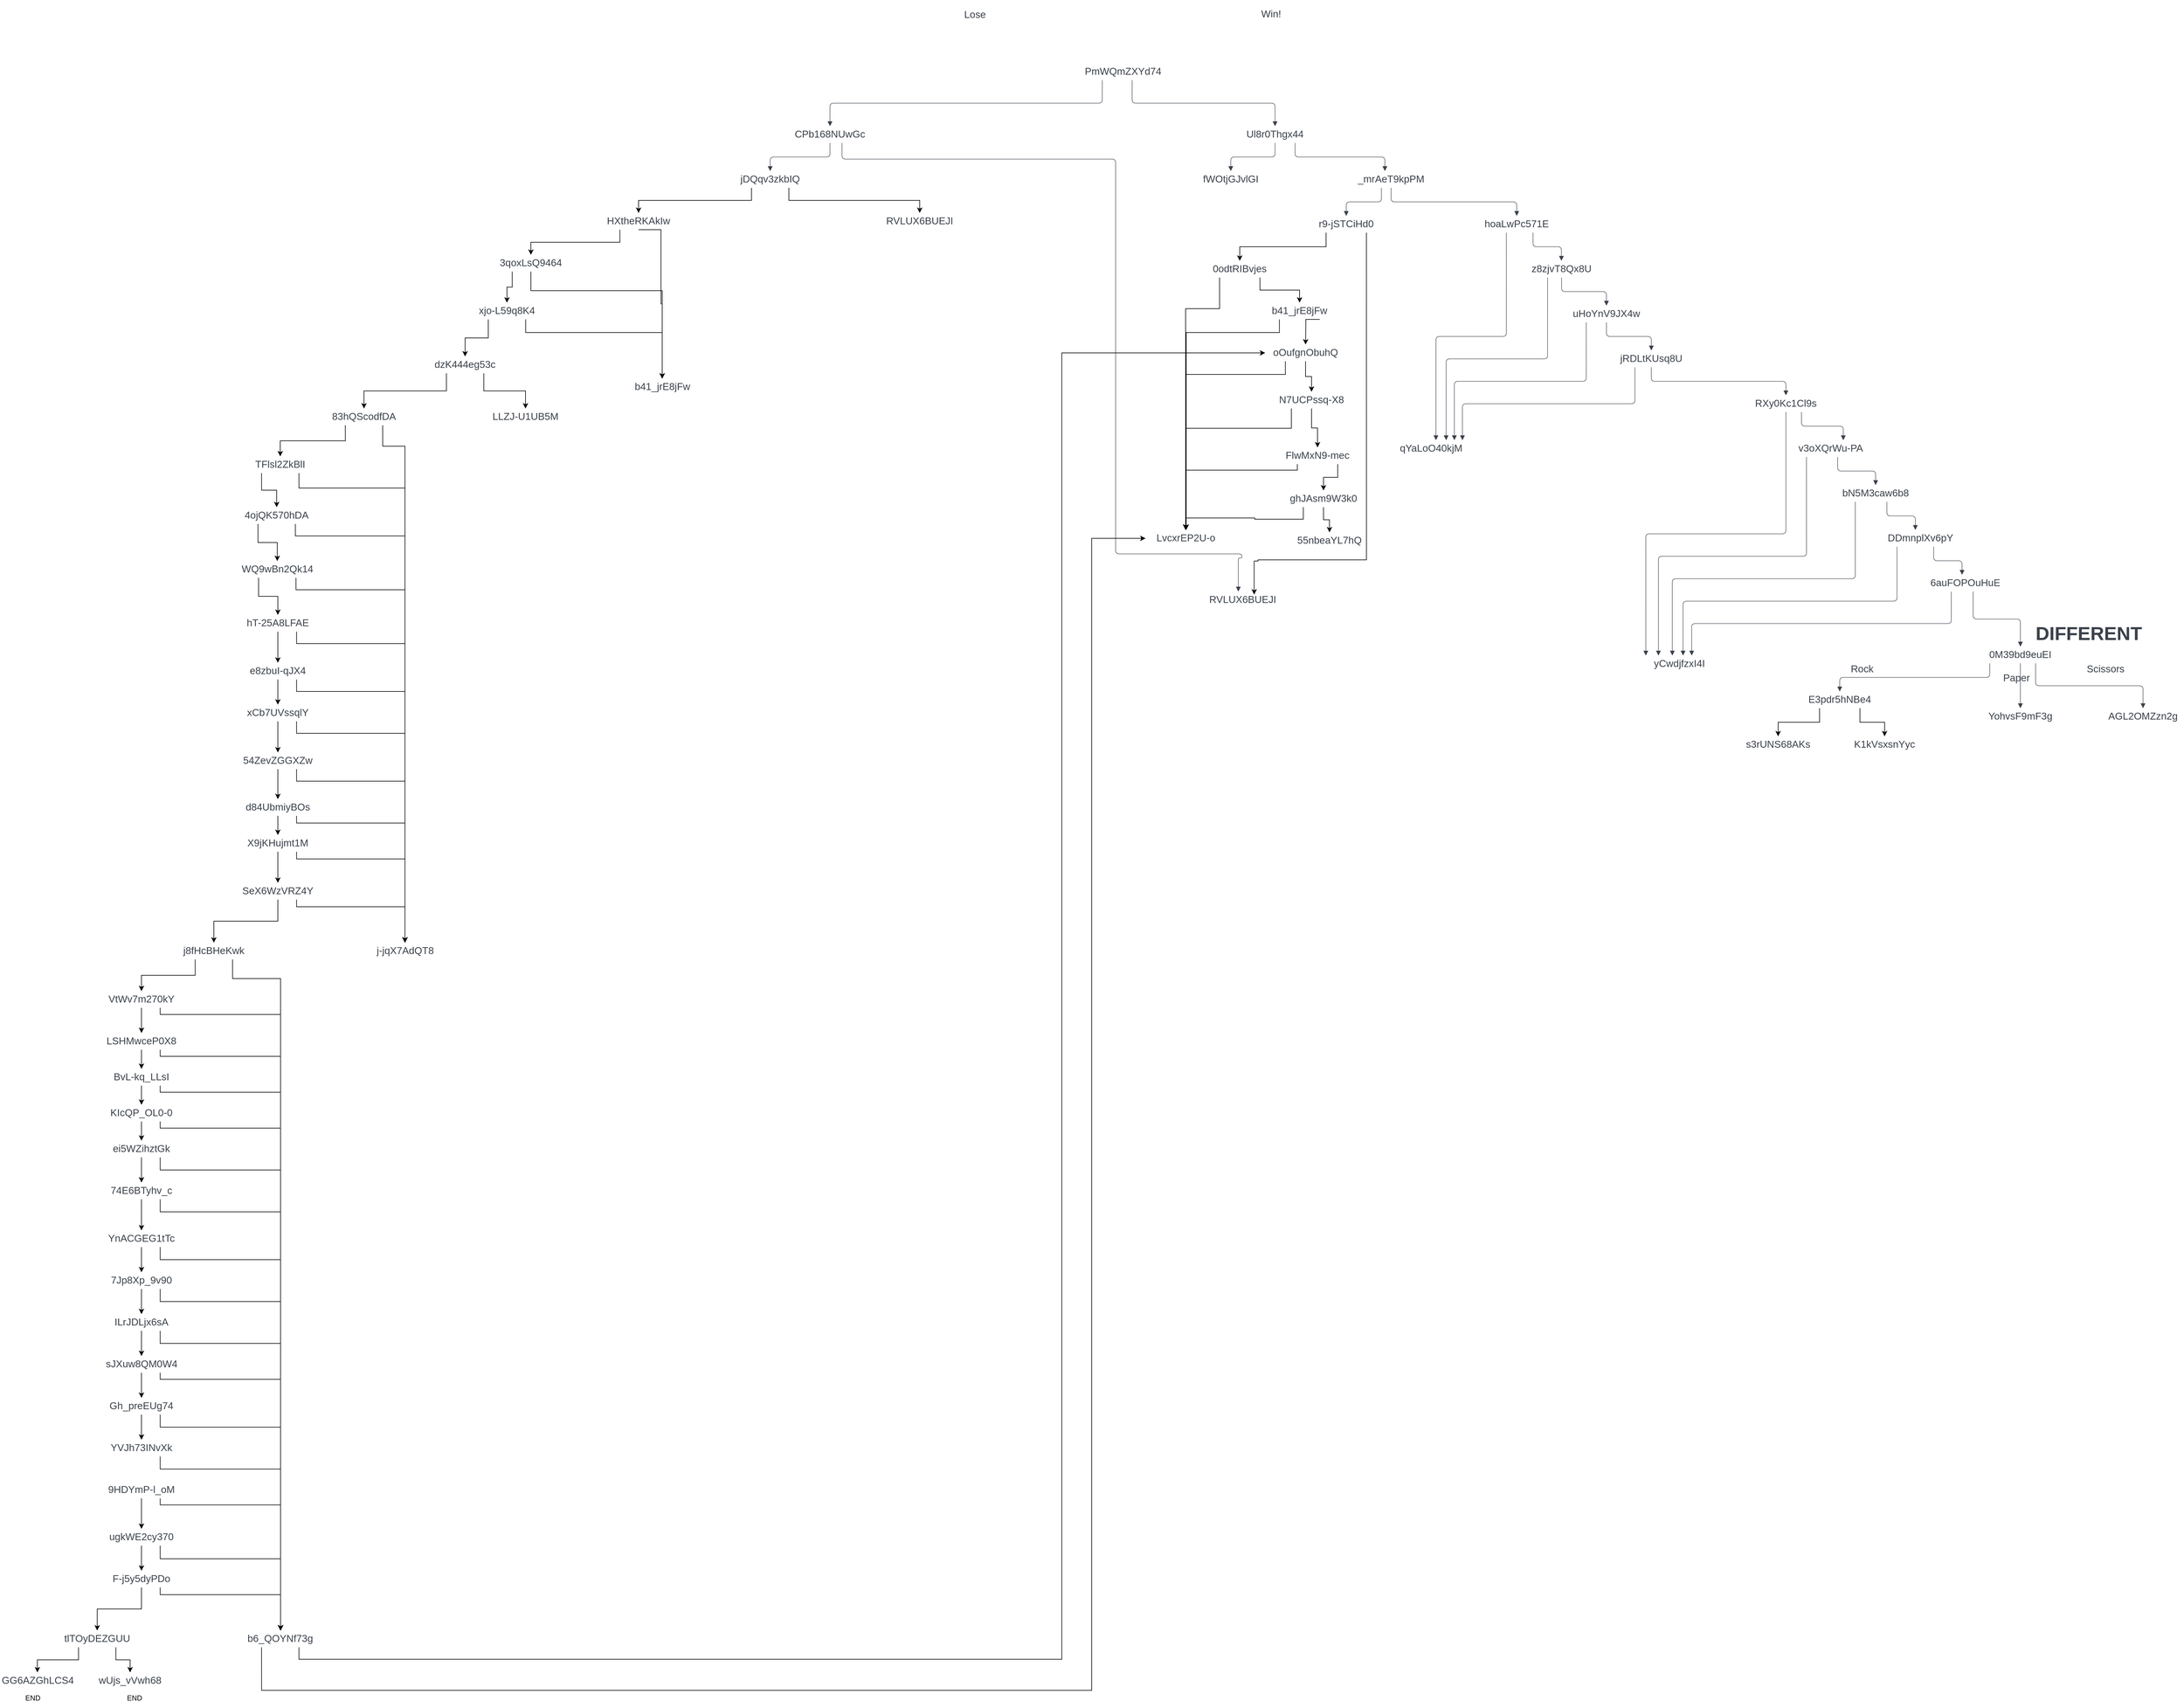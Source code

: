 <mxfile version="22.0.8" type="github">
  <diagram name="Page-1" id="idq1_qnBQRWG_bIt9OEc">
    <mxGraphModel dx="4432" dy="2904" grid="1" gridSize="10" guides="1" tooltips="1" connect="1" arrows="1" fold="1" page="1" pageScale="1" pageWidth="850" pageHeight="1100" math="0" shadow="0">
      <root>
        <mxCell id="0" />
        <mxCell id="1" parent="0" />
        <mxCell id="_l5_oUOeJubARQsmAyF5-14" value="PmWQmZXYd74" style="html=1;overflow=block;blockSpacing=1;whiteSpace=wrap;fontSize=16.7;fontColor=#3a414a;spacing=3.8;strokeColor=none;fillOpacity=0;fillColor=#ffffff;strokeWidth=0;lucidId=Lr7Fl8qRi2mL;" parent="1" vertex="1">
          <mxGeometry x="435" y="150" width="135" height="28" as="geometry" />
        </mxCell>
        <mxCell id="_l5_oUOeJubARQsmAyF5-15" value="" style="html=1;jettySize=18;whiteSpace=wrap;fontSize=13;strokeColor=#3a414a;strokeOpacity=100;strokeWidth=0.8;rounded=1;arcSize=12;edgeStyle=orthogonalEdgeStyle;startArrow=none;endArrow=block;endFill=1;exitX=0.612;exitY=1;exitPerimeter=0;entryX=0.5;entryY=0;entryPerimeter=0;lucidId=Tr7Fc6I7IPIu;" parent="1" source="_l5_oUOeJubARQsmAyF5-14" target="_l5_oUOeJubARQsmAyF5-16" edge="1">
          <mxGeometry width="100" height="100" relative="1" as="geometry">
            <Array as="points" />
          </mxGeometry>
        </mxCell>
        <mxCell id="_l5_oUOeJubARQsmAyF5-16" value="Ul8r0Thgx44" style="html=1;overflow=block;blockSpacing=1;whiteSpace=wrap;fontSize=16.7;fontColor=#3a414a;spacing=3.8;strokeColor=none;fillOpacity=0;fillColor=#ffffff;strokeWidth=0;lucidId=-r7FHJLry-Ld;" parent="1" vertex="1">
          <mxGeometry x="705" y="255" width="103" height="28" as="geometry" />
        </mxCell>
        <mxCell id="_l5_oUOeJubARQsmAyF5-17" value="Win!" style="html=1;overflow=block;blockSpacing=1;whiteSpace=wrap;fontSize=16.7;fontColor=#3a414a;spacing=3.8;strokeOpacity=0;fillOpacity=0;rounded=1;absoluteArcSize=1;arcSize=9;fillColor=#ffffff;strokeWidth=0.8;lucidId=ps7FNp51XFU7;" parent="1" vertex="1">
          <mxGeometry x="660" y="45" width="180" height="45" as="geometry" />
        </mxCell>
        <UserObject label="Lose" id="_l5_oUOeJubARQsmAyF5-18">
          <mxCell style="html=1;overflow=block;blockSpacing=1;whiteSpace=wrap;fontSize=16.7;fontColor=#3a414a;spacing=3.8;strokeOpacity=0;fillOpacity=0;rounded=1;absoluteArcSize=1;arcSize=9;fillColor=#ffffff;strokeWidth=0.8;lucidId=xs7FAL~C0_ZN;" parent="1" vertex="1">
            <mxGeometry x="165" y="45" width="180" height="48" as="geometry" />
          </mxCell>
        </UserObject>
        <mxCell id="_l5_oUOeJubARQsmAyF5-19" value="CPb168NUwGc" style="html=1;overflow=block;blockSpacing=1;whiteSpace=wrap;fontSize=16.7;fontColor=#3a414a;spacing=3.8;strokeColor=none;fillOpacity=0;fillColor=#ffffff;strokeWidth=0;lucidId=ft7FhHTw9_NF;" parent="1" vertex="1">
          <mxGeometry x="-50" y="255" width="125" height="28" as="geometry" />
        </mxCell>
        <mxCell id="_l5_oUOeJubARQsmAyF5-20" value="" style="html=1;jettySize=18;whiteSpace=wrap;fontSize=13;strokeColor=#3a414a;strokeOpacity=100;strokeWidth=0.8;rounded=1;arcSize=12;edgeStyle=orthogonalEdgeStyle;startArrow=none;endArrow=block;endFill=1;exitX=0.242;exitY=1;exitPerimeter=0;entryX=0.5;entryY=0;entryPerimeter=0;lucidId=tt7Ff0Tu.SSR;" parent="1" source="_l5_oUOeJubARQsmAyF5-14" target="_l5_oUOeJubARQsmAyF5-19" edge="1">
          <mxGeometry width="100" height="100" relative="1" as="geometry">
            <Array as="points" />
          </mxGeometry>
        </mxCell>
        <mxCell id="_l5_oUOeJubARQsmAyF5-21" value="_mrAeT9kpPM" style="html=1;overflow=block;blockSpacing=1;whiteSpace=wrap;fontSize=16.7;fontColor=#3a414a;spacing=3.8;strokeColor=none;fillOpacity=0;fillColor=#ffffff;strokeWidth=0;lucidId=~9XGuicSSojw;" parent="1" vertex="1">
          <mxGeometry x="883" y="330" width="135" height="28" as="geometry" />
        </mxCell>
        <mxCell id="_l5_oUOeJubARQsmAyF5-22" value="fWOtjGJvlGI" style="html=1;overflow=block;blockSpacing=1;whiteSpace=wrap;fontSize=16.7;fontColor=#3a414a;spacing=3.8;strokeColor=none;fillOpacity=0;fillColor=#ffffff;strokeWidth=0;lucidId=L-XGsDkIoRbV;" parent="1" vertex="1">
          <mxGeometry x="615" y="330" width="135" height="28" as="geometry" />
        </mxCell>
        <mxCell id="_l5_oUOeJubARQsmAyF5-23" value="" style="html=1;jettySize=18;whiteSpace=wrap;fontSize=13;strokeColor=#3a414a;strokeOpacity=100;strokeWidth=0.8;rounded=1;arcSize=12;edgeStyle=orthogonalEdgeStyle;startArrow=none;endArrow=block;endFill=1;exitX=0.825;exitY=1;exitPerimeter=0;entryX=0.423;entryY=0;entryPerimeter=0;lucidId=1-XGm74FvfaL;" parent="1" source="_l5_oUOeJubARQsmAyF5-16" target="_l5_oUOeJubARQsmAyF5-21" edge="1">
          <mxGeometry width="100" height="100" relative="1" as="geometry">
            <Array as="points" />
          </mxGeometry>
        </mxCell>
        <mxCell id="_l5_oUOeJubARQsmAyF5-24" value="" style="html=1;jettySize=18;whiteSpace=wrap;fontSize=13;strokeColor=#3a414a;strokeOpacity=100;strokeWidth=0.8;rounded=1;arcSize=12;edgeStyle=orthogonalEdgeStyle;startArrow=none;endArrow=block;endFill=1;exitX=0.5;exitY=1;exitPerimeter=0;entryX=0.5;entryY=0;entryPerimeter=0;lucidId=6-XG6YXr-upc;" parent="1" source="_l5_oUOeJubARQsmAyF5-16" target="_l5_oUOeJubARQsmAyF5-22" edge="1">
          <mxGeometry width="100" height="100" relative="1" as="geometry">
            <Array as="points" />
          </mxGeometry>
        </mxCell>
        <mxCell id="_l5_oUOeJubARQsmAyF5-25" value="RVLUX6BUEJI" style="html=1;overflow=block;blockSpacing=1;whiteSpace=wrap;fontSize=16.7;fontColor=#3a414a;spacing=3.8;strokeColor=none;fillOpacity=0;fillColor=#ffffff;strokeWidth=0;lucidId=3_XGruc~Z_QK;" parent="1" vertex="1">
          <mxGeometry x="640" y="1033" width="125" height="28" as="geometry" />
        </mxCell>
        <mxCell id="sfg1jRBMpPtCJ3kBf3pS-38" style="edgeStyle=orthogonalEdgeStyle;rounded=0;orthogonalLoop=1;jettySize=auto;html=1;exitX=0.75;exitY=1;exitDx=0;exitDy=0;entryX=0.5;entryY=0;entryDx=0;entryDy=0;" edge="1" parent="1" source="_l5_oUOeJubARQsmAyF5-26" target="sfg1jRBMpPtCJ3kBf3pS-37">
          <mxGeometry relative="1" as="geometry" />
        </mxCell>
        <mxCell id="sfg1jRBMpPtCJ3kBf3pS-40" style="edgeStyle=orthogonalEdgeStyle;rounded=0;orthogonalLoop=1;jettySize=auto;html=1;exitX=0.25;exitY=1;exitDx=0;exitDy=0;" edge="1" parent="1" source="_l5_oUOeJubARQsmAyF5-26" target="sfg1jRBMpPtCJ3kBf3pS-39">
          <mxGeometry relative="1" as="geometry" />
        </mxCell>
        <mxCell id="_l5_oUOeJubARQsmAyF5-26" value="jDQqv3zkbIQ" style="html=1;overflow=block;blockSpacing=1;whiteSpace=wrap;fontSize=16.7;fontColor=#3a414a;spacing=3.8;strokeColor=none;fillOpacity=0;fillColor=#ffffff;strokeWidth=0;lucidId=8_XGXLdHAZnX;" parent="1" vertex="1">
          <mxGeometry x="-150" y="330" width="125" height="28" as="geometry" />
        </mxCell>
        <mxCell id="_l5_oUOeJubARQsmAyF5-27" value="" style="html=1;jettySize=18;whiteSpace=wrap;fontSize=13;strokeColor=#3a414a;strokeOpacity=100;strokeWidth=0.8;rounded=1;arcSize=12;edgeStyle=orthogonalEdgeStyle;startArrow=none;endArrow=block;endFill=1;exitX=0.661;exitY=1;exitPerimeter=0;entryX=0.441;entryY=0;entryPerimeter=0;lucidId=S.XG0sZoMiGn;" parent="1" source="_l5_oUOeJubARQsmAyF5-19" target="_l5_oUOeJubARQsmAyF5-25" edge="1">
          <mxGeometry width="100" height="100" relative="1" as="geometry">
            <Array as="points">
              <mxPoint x="33" y="310" />
              <mxPoint x="490" y="310" />
              <mxPoint x="490" y="970" />
              <mxPoint x="701" y="970" />
              <mxPoint x="701" y="977" />
              <mxPoint x="695" y="977" />
            </Array>
          </mxGeometry>
        </mxCell>
        <mxCell id="_l5_oUOeJubARQsmAyF5-28" value="" style="html=1;jettySize=18;whiteSpace=wrap;fontSize=13;strokeColor=#3a414a;strokeOpacity=100;strokeWidth=0.8;rounded=1;arcSize=12;edgeStyle=orthogonalEdgeStyle;startArrow=none;endArrow=block;endFill=1;exitX=0.5;exitY=1;exitPerimeter=0;entryX=0.5;entryY=0;entryPerimeter=0;lucidId=V.XGu.FQCLnv;" parent="1" source="_l5_oUOeJubARQsmAyF5-19" target="_l5_oUOeJubARQsmAyF5-26" edge="1">
          <mxGeometry width="100" height="100" relative="1" as="geometry">
            <Array as="points" />
          </mxGeometry>
        </mxCell>
        <mxCell id="_l5_oUOeJubARQsmAyF5-29" value="hoaLwPc571E" style="html=1;overflow=block;blockSpacing=1;whiteSpace=wrap;fontSize=16.7;fontColor=#3a414a;spacing=3.8;strokeColor=none;fillOpacity=0;fillColor=#ffffff;strokeWidth=0;lucidId=v10G2BnBHh-X;" parent="1" vertex="1">
          <mxGeometry x="1093" y="405" width="135" height="28" as="geometry" />
        </mxCell>
        <mxCell id="_l5_oUOeJubARQsmAyF5-30" value="" style="html=1;jettySize=18;whiteSpace=wrap;fontSize=13;strokeColor=#3a414a;strokeOpacity=100;strokeWidth=0.8;rounded=1;arcSize=12;edgeStyle=orthogonalEdgeStyle;startArrow=none;endArrow=block;endFill=1;exitX=0.5;exitY=1;exitPerimeter=0;entryX=0.5;entryY=0;entryPerimeter=0;lucidId=M10GKslQUo31;" parent="1" source="_l5_oUOeJubARQsmAyF5-21" target="_l5_oUOeJubARQsmAyF5-29" edge="1">
          <mxGeometry width="100" height="100" relative="1" as="geometry">
            <Array as="points" />
          </mxGeometry>
        </mxCell>
        <mxCell id="sfg1jRBMpPtCJ3kBf3pS-4" style="edgeStyle=orthogonalEdgeStyle;rounded=0;orthogonalLoop=1;jettySize=auto;html=1;exitX=0.75;exitY=1;exitDx=0;exitDy=0;entryX=0.653;entryY=0.179;entryDx=0;entryDy=0;entryPerimeter=0;" edge="1" parent="1" source="_l5_oUOeJubARQsmAyF5-31" target="_l5_oUOeJubARQsmAyF5-25">
          <mxGeometry relative="1" as="geometry">
            <mxPoint x="977.5" y="490" as="targetPoint" />
            <Array as="points">
              <mxPoint x="909" y="980" />
              <mxPoint x="728" y="980" />
              <mxPoint x="728" y="982" />
              <mxPoint x="722" y="982" />
            </Array>
          </mxGeometry>
        </mxCell>
        <mxCell id="sfg1jRBMpPtCJ3kBf3pS-5" style="edgeStyle=orthogonalEdgeStyle;rounded=0;orthogonalLoop=1;jettySize=auto;html=1;exitX=0.25;exitY=1;exitDx=0;exitDy=0;" edge="1" parent="1" source="_l5_oUOeJubARQsmAyF5-31" target="sfg1jRBMpPtCJ3kBf3pS-1">
          <mxGeometry relative="1" as="geometry" />
        </mxCell>
        <mxCell id="_l5_oUOeJubARQsmAyF5-31" value="r9-jSTCiHd0" style="html=1;overflow=block;blockSpacing=1;whiteSpace=wrap;fontSize=16.7;fontColor=#3a414a;spacing=3.8;strokeColor=none;fillOpacity=0;fillColor=#ffffff;strokeWidth=0;lucidId=V10GVrl.zlsS;" parent="1" vertex="1">
          <mxGeometry x="808" y="405" width="135" height="28" as="geometry" />
        </mxCell>
        <mxCell id="_l5_oUOeJubARQsmAyF5-32" value="" style="html=1;jettySize=18;whiteSpace=wrap;fontSize=13;strokeColor=#3a414a;strokeOpacity=100;strokeWidth=0.8;rounded=1;arcSize=12;edgeStyle=orthogonalEdgeStyle;startArrow=none;endArrow=block;endFill=1;exitX=0.38;exitY=1;exitPerimeter=0;entryX=0.5;entryY=0;entryPerimeter=0;lucidId=b20GgCxvai-5;" parent="1" source="_l5_oUOeJubARQsmAyF5-21" target="_l5_oUOeJubARQsmAyF5-31" edge="1">
          <mxGeometry width="100" height="100" relative="1" as="geometry">
            <Array as="points" />
          </mxGeometry>
        </mxCell>
        <mxCell id="_l5_oUOeJubARQsmAyF5-33" value="z8zjvT8Qx8U" style="html=1;overflow=block;blockSpacing=1;whiteSpace=wrap;fontSize=16.7;fontColor=#3a414a;spacing=3.8;strokeColor=none;fillOpacity=0;fillColor=#ffffff;strokeWidth=0;lucidId=V20GzYqM~muR;" parent="1" vertex="1">
          <mxGeometry x="1168" y="480" width="135" height="28" as="geometry" />
        </mxCell>
        <mxCell id="_l5_oUOeJubARQsmAyF5-34" value="" style="html=1;jettySize=18;whiteSpace=wrap;fontSize=13;strokeColor=#3a414a;strokeOpacity=100;strokeWidth=0.8;rounded=1;arcSize=12;edgeStyle=orthogonalEdgeStyle;startArrow=none;endArrow=block;endFill=1;exitX=0.702;exitY=1;exitPerimeter=0;entryX=0.498;entryY=0;entryPerimeter=0;lucidId=Y20Gz_VxEBWp;" parent="1" source="_l5_oUOeJubARQsmAyF5-29" target="_l5_oUOeJubARQsmAyF5-33" edge="1">
          <mxGeometry width="100" height="100" relative="1" as="geometry">
            <Array as="points" />
          </mxGeometry>
        </mxCell>
        <mxCell id="_l5_oUOeJubARQsmAyF5-35" value="qYaLoO40kjM" style="html=1;overflow=block;blockSpacing=1;whiteSpace=wrap;fontSize=16.7;fontColor=#3a414a;spacing=3.8;strokeColor=none;fillOpacity=0;fillColor=#ffffff;strokeWidth=0;lucidId=520G6aySDay8;" parent="1" vertex="1">
          <mxGeometry x="950" y="780" width="135" height="28" as="geometry" />
        </mxCell>
        <mxCell id="_l5_oUOeJubARQsmAyF5-36" value="" style="html=1;jettySize=18;whiteSpace=wrap;fontSize=13;strokeColor=#3a414a;strokeOpacity=100;strokeWidth=0.8;rounded=1;arcSize=12;edgeStyle=orthogonalEdgeStyle;startArrow=none;endArrow=block;endFill=1;exitX=0.372;exitY=1;exitPerimeter=0;entryX=0.559;entryY=0;entryPerimeter=0;lucidId=920GDeO9uNRa;" parent="1" source="_l5_oUOeJubARQsmAyF5-29" target="_l5_oUOeJubARQsmAyF5-35" edge="1">
          <mxGeometry width="100" height="100" relative="1" as="geometry">
            <Array as="points" />
          </mxGeometry>
        </mxCell>
        <mxCell id="_l5_oUOeJubARQsmAyF5-37" value="uHoYnV9JX4w" style="html=1;overflow=block;blockSpacing=1;whiteSpace=wrap;fontSize=16.7;fontColor=#3a414a;spacing=3.8;strokeColor=none;fillOpacity=0;fillColor=#ffffff;strokeWidth=0;lucidId=130Gm1~sYzpN;" parent="1" vertex="1">
          <mxGeometry x="1243" y="555" width="135" height="28" as="geometry" />
        </mxCell>
        <mxCell id="_l5_oUOeJubARQsmAyF5-38" value="" style="html=1;jettySize=18;whiteSpace=wrap;fontSize=13;strokeColor=#3a414a;strokeOpacity=100;strokeWidth=0.8;rounded=1;arcSize=12;edgeStyle=orthogonalEdgeStyle;startArrow=none;endArrow=block;endFill=1;exitX=0.5;exitY=1;exitPerimeter=0;entryX=0.5;entryY=0;entryPerimeter=0;lucidId=~30Ga2LetrD_;" parent="1" source="_l5_oUOeJubARQsmAyF5-33" target="_l5_oUOeJubARQsmAyF5-37" edge="1">
          <mxGeometry width="100" height="100" relative="1" as="geometry">
            <Array as="points" />
          </mxGeometry>
        </mxCell>
        <mxCell id="_l5_oUOeJubARQsmAyF5-39" value="" style="html=1;jettySize=18;whiteSpace=wrap;fontSize=13;strokeColor=#3a414a;strokeOpacity=100;strokeWidth=0.8;rounded=1;arcSize=12;edgeStyle=orthogonalEdgeStyle;startArrow=none;endArrow=block;endFill=1;exitX=0.327;exitY=1;exitPerimeter=0;entryX=0.685;entryY=0;entryPerimeter=0;lucidId=e40GbThwvio4;" parent="1" source="_l5_oUOeJubARQsmAyF5-33" target="_l5_oUOeJubARQsmAyF5-35" edge="1">
          <mxGeometry width="100" height="100" relative="1" as="geometry">
            <Array as="points" />
          </mxGeometry>
        </mxCell>
        <mxCell id="_l5_oUOeJubARQsmAyF5-40" value="jRDLtKUsq8U" style="html=1;overflow=block;blockSpacing=1;whiteSpace=wrap;fontSize=16.7;fontColor=#3a414a;spacing=3.8;strokeColor=none;fillOpacity=0;fillColor=#ffffff;strokeWidth=0;lucidId=w50G4dBt6GJc;" parent="1" vertex="1">
          <mxGeometry x="1318" y="630" width="135" height="28" as="geometry" />
        </mxCell>
        <mxCell id="_l5_oUOeJubARQsmAyF5-41" value="" style="html=1;jettySize=18;whiteSpace=wrap;fontSize=13;strokeColor=#3a414a;strokeOpacity=100;strokeWidth=0.8;rounded=1;arcSize=12;edgeStyle=orthogonalEdgeStyle;startArrow=none;endArrow=block;endFill=1;exitX=0.5;exitY=1;exitPerimeter=0;entryX=0.5;entryY=0;entryPerimeter=0;lucidId=H50G5JfV-.Md;" parent="1" source="_l5_oUOeJubARQsmAyF5-37" target="_l5_oUOeJubARQsmAyF5-40" edge="1">
          <mxGeometry width="100" height="100" relative="1" as="geometry">
            <Array as="points" />
          </mxGeometry>
        </mxCell>
        <mxCell id="_l5_oUOeJubARQsmAyF5-42" value="" style="html=1;jettySize=18;whiteSpace=wrap;fontSize=13;strokeColor=#3a414a;strokeOpacity=100;strokeWidth=0.8;rounded=1;arcSize=12;edgeStyle=orthogonalEdgeStyle;startArrow=none;endArrow=block;endFill=1;exitX=0.25;exitY=1;exitPerimeter=0;entryX=0.787;entryY=0;entryPerimeter=0;lucidId=V50GR9G8ylGI;" parent="1" source="_l5_oUOeJubARQsmAyF5-37" target="_l5_oUOeJubARQsmAyF5-35" edge="1">
          <mxGeometry width="100" height="100" relative="1" as="geometry">
            <Array as="points" />
          </mxGeometry>
        </mxCell>
        <mxCell id="_l5_oUOeJubARQsmAyF5-43" value="RXy0Kc1Cl9s" style="html=1;overflow=block;blockSpacing=1;whiteSpace=wrap;fontSize=16.7;fontColor=#3a414a;spacing=3.8;strokeColor=none;fillOpacity=0;fillColor=#ffffff;strokeWidth=0;lucidId=i60GMCXw9sKm;" parent="1" vertex="1">
          <mxGeometry x="1543" y="705" width="135" height="28" as="geometry" />
        </mxCell>
        <mxCell id="_l5_oUOeJubARQsmAyF5-44" value="" style="html=1;jettySize=18;whiteSpace=wrap;fontSize=13;strokeColor=#3a414a;strokeOpacity=100;strokeWidth=0.8;rounded=1;arcSize=12;edgeStyle=orthogonalEdgeStyle;startArrow=none;endArrow=block;endFill=1;exitX=0.5;exitY=1;exitPerimeter=0;entryX=0.5;entryY=0;entryPerimeter=0;lucidId=v60GoHlqGtRw;" parent="1" source="_l5_oUOeJubARQsmAyF5-40" target="_l5_oUOeJubARQsmAyF5-43" edge="1">
          <mxGeometry width="100" height="100" relative="1" as="geometry">
            <Array as="points" />
          </mxGeometry>
        </mxCell>
        <mxCell id="_l5_oUOeJubARQsmAyF5-45" value="" style="html=1;jettySize=18;whiteSpace=wrap;fontSize=13;strokeColor=#3a414a;strokeOpacity=100;strokeWidth=0.8;rounded=1;arcSize=12;edgeStyle=orthogonalEdgeStyle;startArrow=none;endArrow=block;endFill=1;exitX=0.297;exitY=1;exitPerimeter=0;entryX=0.887;entryY=0;entryPerimeter=0;lucidId=F60Gvo5Tp88y;" parent="1" source="_l5_oUOeJubARQsmAyF5-40" target="_l5_oUOeJubARQsmAyF5-35" edge="1">
          <mxGeometry width="100" height="100" relative="1" as="geometry">
            <Array as="points" />
          </mxGeometry>
        </mxCell>
        <mxCell id="_l5_oUOeJubARQsmAyF5-46" value="v3oXQrWu-PA" style="html=1;overflow=block;blockSpacing=1;whiteSpace=wrap;fontSize=16.7;fontColor=#3a414a;spacing=3.8;strokeColor=none;fillOpacity=0;fillColor=#ffffff;strokeWidth=0;lucidId=960G~hY7Si5o;" parent="1" vertex="1">
          <mxGeometry x="1618" y="780" width="135" height="28" as="geometry" />
        </mxCell>
        <mxCell id="_l5_oUOeJubARQsmAyF5-47" value="" style="html=1;jettySize=18;whiteSpace=wrap;fontSize=13;strokeColor=#3a414a;strokeOpacity=100;strokeWidth=0.8;rounded=1;arcSize=12;edgeStyle=orthogonalEdgeStyle;startArrow=none;endArrow=block;endFill=1;exitX=0.693;exitY=1;exitPerimeter=0;entryX=0.655;entryY=0;entryPerimeter=0;lucidId=_60GDljgKKqI;" parent="1" source="_l5_oUOeJubARQsmAyF5-43" target="_l5_oUOeJubARQsmAyF5-46" edge="1">
          <mxGeometry width="100" height="100" relative="1" as="geometry">
            <Array as="points" />
          </mxGeometry>
        </mxCell>
        <mxCell id="_l5_oUOeJubARQsmAyF5-48" value="yCwdjfzxI4I" style="html=1;overflow=block;blockSpacing=1;whiteSpace=wrap;fontSize=16.7;fontColor=#3a414a;spacing=3.8;strokeColor=none;fillOpacity=0;fillColor=#ffffff;strokeWidth=0;lucidId=n70GqeDdrnnw;" parent="1" vertex="1">
          <mxGeometry x="1365" y="1140" width="135" height="28" as="geometry" />
        </mxCell>
        <mxCell id="_l5_oUOeJubARQsmAyF5-49" value="" style="html=1;jettySize=18;whiteSpace=wrap;fontSize=13;strokeColor=#3a414a;strokeOpacity=100;strokeWidth=0.8;rounded=1;arcSize=12;edgeStyle=orthogonalEdgeStyle;startArrow=none;endArrow=block;endFill=1;exitX=0.5;exitY=1;exitPerimeter=0;entryX=0.084;entryY=0;entryPerimeter=0;lucidId=I70G16lNLzr~;" parent="1" source="_l5_oUOeJubARQsmAyF5-43" target="_l5_oUOeJubARQsmAyF5-48" edge="1">
          <mxGeometry width="100" height="100" relative="1" as="geometry">
            <Array as="points" />
          </mxGeometry>
        </mxCell>
        <mxCell id="_l5_oUOeJubARQsmAyF5-50" value="" style="html=1;jettySize=18;whiteSpace=wrap;fontSize=13;strokeColor=#3a414a;strokeOpacity=100;strokeWidth=0.8;rounded=1;arcSize=12;edgeStyle=orthogonalEdgeStyle;startArrow=none;endArrow=block;endFill=1;exitX=0.199;exitY=1;exitPerimeter=0;entryX=0.24;entryY=0;entryPerimeter=0;lucidId=m80G0WUpQuM7;" parent="1" source="_l5_oUOeJubARQsmAyF5-46" target="_l5_oUOeJubARQsmAyF5-48" edge="1">
          <mxGeometry width="100" height="100" relative="1" as="geometry">
            <Array as="points" />
          </mxGeometry>
        </mxCell>
        <mxCell id="_l5_oUOeJubARQsmAyF5-51" value="bN5M3caw6b8" style="html=1;overflow=block;blockSpacing=1;whiteSpace=wrap;fontSize=16.7;fontColor=#3a414a;spacing=3.8;strokeColor=none;fillOpacity=0;fillColor=#ffffff;strokeWidth=0;lucidId=z80G5PY4bwu2;" parent="1" vertex="1">
          <mxGeometry x="1693" y="855" width="135" height="28" as="geometry" />
        </mxCell>
        <mxCell id="_l5_oUOeJubARQsmAyF5-52" value="" style="html=1;jettySize=18;whiteSpace=wrap;fontSize=13;strokeColor=#3a414a;strokeOpacity=100;strokeWidth=0.8;rounded=1;arcSize=12;edgeStyle=orthogonalEdgeStyle;startArrow=none;endArrow=block;endFill=1;exitX=0.585;exitY=1;exitPerimeter=0;entryX=0.5;entryY=0;entryPerimeter=0;lucidId=R80Gvs_gGvmC;" parent="1" source="_l5_oUOeJubARQsmAyF5-46" target="_l5_oUOeJubARQsmAyF5-51" edge="1">
          <mxGeometry width="100" height="100" relative="1" as="geometry">
            <Array as="points" />
          </mxGeometry>
        </mxCell>
        <mxCell id="_l5_oUOeJubARQsmAyF5-53" value="" style="html=1;jettySize=18;whiteSpace=wrap;fontSize=13;strokeColor=#3a414a;strokeOpacity=100;strokeWidth=0.8;rounded=1;arcSize=12;edgeStyle=orthogonalEdgeStyle;startArrow=none;endArrow=block;endFill=1;exitX=0.248;exitY=1;exitPerimeter=0;entryX=0.412;entryY=0;entryPerimeter=0;lucidId=q90GPwa_~w5D;" parent="1" source="_l5_oUOeJubARQsmAyF5-51" target="_l5_oUOeJubARQsmAyF5-48" edge="1">
          <mxGeometry width="100" height="100" relative="1" as="geometry">
            <Array as="points" />
          </mxGeometry>
        </mxCell>
        <mxCell id="_l5_oUOeJubARQsmAyF5-54" value="DDmnplXv6pY" style="html=1;overflow=block;blockSpacing=1;whiteSpace=wrap;fontSize=16.7;fontColor=#3a414a;spacing=3.8;strokeColor=none;fillOpacity=0;fillColor=#ffffff;strokeWidth=0;lucidId=z90GIc9oJ_bQ;" parent="1" vertex="1">
          <mxGeometry x="1768" y="930" width="135" height="28" as="geometry" />
        </mxCell>
        <mxCell id="_l5_oUOeJubARQsmAyF5-55" value="" style="html=1;jettySize=18;whiteSpace=wrap;fontSize=13;strokeColor=#3a414a;strokeOpacity=100;strokeWidth=0.8;rounded=1;arcSize=12;edgeStyle=orthogonalEdgeStyle;startArrow=none;endArrow=block;endFill=1;exitX=0.639;exitY=1;exitPerimeter=0;entryX=0.436;entryY=0;entryPerimeter=0;lucidId=G90GAE8JeBCM;" parent="1" source="_l5_oUOeJubARQsmAyF5-51" target="_l5_oUOeJubARQsmAyF5-54" edge="1">
          <mxGeometry width="100" height="100" relative="1" as="geometry">
            <Array as="points" />
          </mxGeometry>
        </mxCell>
        <mxCell id="_l5_oUOeJubARQsmAyF5-56" value="" style="html=1;jettySize=18;whiteSpace=wrap;fontSize=13;strokeColor=#3a414a;strokeOpacity=100;strokeWidth=0.8;rounded=1;arcSize=12;edgeStyle=orthogonalEdgeStyle;startArrow=none;endArrow=block;endFill=1;exitX=0.209;exitY=1;exitPerimeter=0;entryX=0.545;entryY=0;entryPerimeter=0;lucidId=890GMlZujVmi;" parent="1" source="_l5_oUOeJubARQsmAyF5-54" target="_l5_oUOeJubARQsmAyF5-48" edge="1">
          <mxGeometry width="100" height="100" relative="1" as="geometry">
            <Array as="points" />
          </mxGeometry>
        </mxCell>
        <mxCell id="_l5_oUOeJubARQsmAyF5-57" value="6auFOPOuHuE" style="html=1;overflow=block;blockSpacing=1;whiteSpace=wrap;fontSize=16.7;fontColor=#3a414a;spacing=3.8;strokeColor=none;fillOpacity=0;fillColor=#ffffff;strokeWidth=0;lucidId=b-0Gzf3yUxK~;" parent="1" vertex="1">
          <mxGeometry x="1843" y="1005" width="135" height="28" as="geometry" />
        </mxCell>
        <mxCell id="_l5_oUOeJubARQsmAyF5-58" value="" style="html=1;jettySize=18;whiteSpace=wrap;fontSize=13;strokeColor=#3a414a;strokeOpacity=100;strokeWidth=0.8;rounded=1;arcSize=12;edgeStyle=orthogonalEdgeStyle;startArrow=none;endArrow=block;endFill=1;exitX=0.663;exitY=1;exitPerimeter=0;entryX=0.459;entryY=0;entryPerimeter=0;lucidId=l-0Gq3ZwBu_j;" parent="1" source="_l5_oUOeJubARQsmAyF5-54" target="_l5_oUOeJubARQsmAyF5-57" edge="1">
          <mxGeometry width="100" height="100" relative="1" as="geometry">
            <Array as="points" />
          </mxGeometry>
        </mxCell>
        <mxCell id="_l5_oUOeJubARQsmAyF5-59" value="" style="html=1;jettySize=18;whiteSpace=wrap;fontSize=13;strokeColor=#3a414a;strokeOpacity=100;strokeWidth=0.8;rounded=1;arcSize=12;edgeStyle=orthogonalEdgeStyle;startArrow=none;endArrow=block;endFill=1;exitX=0.326;exitY=1;exitPerimeter=0;entryX=0.652;entryY=0;entryPerimeter=0;lucidId=G_0GrWlzmOde;" parent="1" source="_l5_oUOeJubARQsmAyF5-57" target="_l5_oUOeJubARQsmAyF5-48" edge="1">
          <mxGeometry width="100" height="100" relative="1" as="geometry">
            <Array as="points" />
          </mxGeometry>
        </mxCell>
        <UserObject label="0M39bd9euEI" link="https://www.youtube.com/watch?v=0M39bd9euEI" id="_l5_oUOeJubARQsmAyF5-60">
          <mxCell style="html=1;overflow=block;blockSpacing=1;whiteSpace=wrap;fontSize=16.7;fontColor=#3a414a;spacing=3.8;strokeColor=none;fillOpacity=0;fillColor=#ffffff;strokeWidth=0;lucidId=P_0GCJlVOPiG;" parent="1" vertex="1">
            <mxGeometry x="1935" y="1125" width="135" height="28" as="geometry" />
          </mxCell>
        </UserObject>
        <mxCell id="_l5_oUOeJubARQsmAyF5-61" value="" style="html=1;jettySize=18;whiteSpace=wrap;fontSize=13;strokeColor=#3a414a;strokeOpacity=100;strokeWidth=0.8;rounded=1;arcSize=12;edgeStyle=orthogonalEdgeStyle;startArrow=none;endArrow=block;endFill=1;exitX=0.597;exitY=1;exitPerimeter=0;entryX=0.5;entryY=0;entryPerimeter=0;lucidId=1_0GFxAuhh9f;" parent="1" source="_l5_oUOeJubARQsmAyF5-57" target="_l5_oUOeJubARQsmAyF5-60" edge="1">
          <mxGeometry width="100" height="100" relative="1" as="geometry">
            <Array as="points" />
          </mxGeometry>
        </mxCell>
        <mxCell id="_l5_oUOeJubARQsmAyF5-62" value="DIFFERENT" style="html=1;overflow=block;blockSpacing=1;whiteSpace=wrap;fontSize=31.7;fontColor=#3a414a;fontStyle=1;spacing=3.8;strokeOpacity=0;fillOpacity=0;rounded=1;absoluteArcSize=1;arcSize=9;fillColor=#ffffff;strokeWidth=0.8;lucidId=P.0GlY2nt5lm;" parent="1" vertex="1">
          <mxGeometry x="2025" y="1080" width="180" height="45" as="geometry" />
        </mxCell>
        <mxCell id="_l5_oUOeJubARQsmAyF5-63" value="AGL2OMZzn2g" style="html=1;overflow=block;blockSpacing=1;whiteSpace=wrap;fontSize=16.7;fontColor=#3a414a;spacing=3.8;strokeColor=none;fillOpacity=0;fillColor=#ffffff;strokeWidth=0;lucidId=4~0GWXbezlGw;" parent="1" vertex="1">
          <mxGeometry x="2140" y="1228" width="135" height="28" as="geometry" />
        </mxCell>
        <UserObject label="YohvsF9mF3g" link="https://www.youtube.com/watch?v=0M39bd9euEI" id="_l5_oUOeJubARQsmAyF5-64">
          <mxCell style="html=1;overflow=block;blockSpacing=1;whiteSpace=wrap;fontSize=16.7;fontColor=#3a414a;spacing=3.8;strokeColor=none;fillOpacity=0;fillColor=#ffffff;strokeWidth=0;lucidId=9~0Gk7WF7e9Z;" parent="1" vertex="1">
            <mxGeometry x="1935" y="1228" width="135" height="28" as="geometry" />
          </mxCell>
        </UserObject>
        <mxCell id="sfg1jRBMpPtCJ3kBf3pS-6" style="edgeStyle=orthogonalEdgeStyle;rounded=0;orthogonalLoop=1;jettySize=auto;html=1;exitX=0.75;exitY=1;exitDx=0;exitDy=0;entryX=0.5;entryY=0;entryDx=0;entryDy=0;" edge="1" parent="1" source="_l5_oUOeJubARQsmAyF5-65" target="_l5_oUOeJubARQsmAyF5-72">
          <mxGeometry relative="1" as="geometry" />
        </mxCell>
        <mxCell id="sfg1jRBMpPtCJ3kBf3pS-7" style="edgeStyle=orthogonalEdgeStyle;rounded=0;orthogonalLoop=1;jettySize=auto;html=1;exitX=0.25;exitY=1;exitDx=0;exitDy=0;entryX=0.5;entryY=0;entryDx=0;entryDy=0;" edge="1" parent="1" source="_l5_oUOeJubARQsmAyF5-65" target="_l5_oUOeJubARQsmAyF5-73">
          <mxGeometry relative="1" as="geometry" />
        </mxCell>
        <UserObject label="E3pdr5hNBe4" link="https://www.youtube.com/watch?v=0M39bd9euEI" id="_l5_oUOeJubARQsmAyF5-65">
          <mxCell style="html=1;overflow=block;blockSpacing=1;whiteSpace=wrap;fontSize=16.7;fontColor=#3a414a;spacing=3.8;strokeColor=none;fillOpacity=0;fillColor=#ffffff;strokeWidth=0;lucidId=ha1GKNvZnQt9;" parent="1" vertex="1">
            <mxGeometry x="1633" y="1200" width="135" height="28" as="geometry" />
          </mxCell>
        </UserObject>
        <mxCell id="_l5_oUOeJubARQsmAyF5-66" value="" style="html=1;jettySize=18;whiteSpace=wrap;fontSize=13;strokeColor=#3a414a;strokeOpacity=100;strokeWidth=0.8;rounded=1;arcSize=12;edgeStyle=orthogonalEdgeStyle;startArrow=none;endArrow=block;endFill=1;exitX=0.121;exitY=1;exitPerimeter=0;entryX=0.5;entryY=0;entryPerimeter=0;lucidId=la1G00tVlqnc;" parent="1" source="_l5_oUOeJubARQsmAyF5-60" target="_l5_oUOeJubARQsmAyF5-65" edge="1">
          <mxGeometry width="100" height="100" relative="1" as="geometry">
            <Array as="points" />
          </mxGeometry>
        </mxCell>
        <mxCell id="_l5_oUOeJubARQsmAyF5-67" value="" style="html=1;jettySize=18;whiteSpace=wrap;fontSize=13;strokeColor=#3a414a;strokeOpacity=100;strokeWidth=0.8;rounded=1;arcSize=12;edgeStyle=orthogonalEdgeStyle;startArrow=none;endArrow=block;endFill=1;exitX=0.5;exitY=1;exitPerimeter=0;entryX=0.5;entryY=0;entryPerimeter=0;lucidId=oa1G6rjtvkCb;" parent="1" source="_l5_oUOeJubARQsmAyF5-60" target="_l5_oUOeJubARQsmAyF5-64" edge="1">
          <mxGeometry width="100" height="100" relative="1" as="geometry">
            <Array as="points" />
          </mxGeometry>
        </mxCell>
        <mxCell id="_l5_oUOeJubARQsmAyF5-68" value="" style="html=1;jettySize=18;whiteSpace=wrap;fontSize=13;strokeColor=#3a414a;strokeOpacity=100;strokeWidth=0.8;rounded=1;arcSize=12;edgeStyle=orthogonalEdgeStyle;startArrow=none;endArrow=block;endFill=1;exitX=0.688;exitY=1;exitPerimeter=0;entryX=0.5;entryY=0;entryPerimeter=0;lucidId=ra1GSnCH62WR;" parent="1" source="_l5_oUOeJubARQsmAyF5-60" target="_l5_oUOeJubARQsmAyF5-63" edge="1">
          <mxGeometry width="100" height="100" relative="1" as="geometry">
            <Array as="points" />
          </mxGeometry>
        </mxCell>
        <mxCell id="_l5_oUOeJubARQsmAyF5-69" value="Rock" style="html=1;overflow=block;blockSpacing=1;whiteSpace=wrap;fontSize=16.7;fontColor=#3a414a;spacing=3.8;strokeOpacity=0;fillOpacity=0;rounded=1;absoluteArcSize=1;arcSize=9;fillColor=#ffffff;strokeWidth=0.8;lucidId=Ca1GpFeqIbgg;" parent="1" vertex="1">
          <mxGeometry x="1648" y="1140" width="180" height="45" as="geometry" />
        </mxCell>
        <mxCell id="_l5_oUOeJubARQsmAyF5-70" value="Paper" style="html=1;overflow=block;blockSpacing=1;whiteSpace=wrap;fontSize=16.7;fontColor=#3a414a;spacing=3.8;strokeOpacity=0;fillOpacity=0;rounded=1;absoluteArcSize=1;arcSize=9;fillColor=#ffffff;strokeWidth=0.8;lucidId=Ia1GVHLgtKwF;" parent="1" vertex="1">
          <mxGeometry x="1950" y="1155" width="92" height="45" as="geometry" />
        </mxCell>
        <mxCell id="_l5_oUOeJubARQsmAyF5-71" value="Scissors" style="html=1;overflow=block;blockSpacing=1;whiteSpace=wrap;fontSize=16.7;fontColor=#3a414a;spacing=3.8;strokeOpacity=0;fillOpacity=0;rounded=1;absoluteArcSize=1;arcSize=9;fillColor=#ffffff;strokeWidth=0.8;lucidId=Sa1GIEN2c5Rx;" parent="1" vertex="1">
          <mxGeometry x="2055" y="1140" width="180" height="45" as="geometry" />
        </mxCell>
        <UserObject label="K1kVsxsnYyc" link="https://www.youtube.com/watch?v=0M39bd9euEI" id="_l5_oUOeJubARQsmAyF5-72">
          <mxCell style="html=1;overflow=block;blockSpacing=1;whiteSpace=wrap;fontSize=16.7;fontColor=#3a414a;spacing=3.8;strokeColor=none;fillOpacity=0;fillColor=#ffffff;strokeWidth=0;lucidId=lc1GrfU~FakX;" parent="1" vertex="1">
            <mxGeometry x="1708" y="1275" width="135" height="28" as="geometry" />
          </mxCell>
        </UserObject>
        <UserObject label="s3rUNS68AKs" link="https://www.youtube.com/watch?v=0M39bd9euEI" id="_l5_oUOeJubARQsmAyF5-73">
          <mxCell style="html=1;overflow=block;blockSpacing=1;whiteSpace=wrap;fontSize=16.7;fontColor=#3a414a;spacing=3.8;strokeColor=none;fillOpacity=0;fillColor=#ffffff;strokeWidth=0;lucidId=Dc1Gz2TKkEc-;" parent="1" vertex="1">
            <mxGeometry x="1530" y="1275" width="135" height="28" as="geometry" />
          </mxCell>
        </UserObject>
        <mxCell id="sfg1jRBMpPtCJ3kBf3pS-13" style="edgeStyle=orthogonalEdgeStyle;rounded=0;orthogonalLoop=1;jettySize=auto;html=1;exitX=0.75;exitY=1;exitDx=0;exitDy=0;" edge="1" parent="1" source="sfg1jRBMpPtCJ3kBf3pS-1" target="sfg1jRBMpPtCJ3kBf3pS-12">
          <mxGeometry relative="1" as="geometry" />
        </mxCell>
        <mxCell id="sfg1jRBMpPtCJ3kBf3pS-14" style="edgeStyle=orthogonalEdgeStyle;rounded=0;orthogonalLoop=1;jettySize=auto;html=1;exitX=0.25;exitY=1;exitDx=0;exitDy=0;" edge="1" parent="1" source="sfg1jRBMpPtCJ3kBf3pS-1" target="sfg1jRBMpPtCJ3kBf3pS-9">
          <mxGeometry relative="1" as="geometry">
            <Array as="points">
              <mxPoint x="664" y="560" />
              <mxPoint x="607" y="560" />
            </Array>
          </mxGeometry>
        </mxCell>
        <mxCell id="sfg1jRBMpPtCJ3kBf3pS-1" value="0odtRIBvjes" style="html=1;overflow=block;blockSpacing=1;whiteSpace=wrap;fontSize=16.7;fontColor=#3a414a;spacing=3.8;strokeColor=none;fillOpacity=0;fillColor=#ffffff;strokeWidth=0;lucidId=V10GVrl.zlsS;" vertex="1" parent="1">
          <mxGeometry x="630" y="480" width="135" height="28" as="geometry" />
        </mxCell>
        <mxCell id="sfg1jRBMpPtCJ3kBf3pS-9" value="LvcxrEP2U-o" style="html=1;overflow=block;blockSpacing=1;whiteSpace=wrap;fontSize=16.7;fontColor=#3a414a;spacing=3.8;strokeColor=none;fillOpacity=0;fillColor=#ffffff;strokeWidth=0;lucidId=V10GVrl.zlsS;" vertex="1" parent="1">
          <mxGeometry x="540" y="930" width="135" height="28" as="geometry" />
        </mxCell>
        <mxCell id="sfg1jRBMpPtCJ3kBf3pS-17" style="edgeStyle=orthogonalEdgeStyle;rounded=0;orthogonalLoop=1;jettySize=auto;html=1;exitX=0.75;exitY=1;exitDx=0;exitDy=0;entryX=0.5;entryY=0;entryDx=0;entryDy=0;" edge="1" parent="1" source="sfg1jRBMpPtCJ3kBf3pS-12" target="sfg1jRBMpPtCJ3kBf3pS-15">
          <mxGeometry relative="1" as="geometry">
            <Array as="points">
              <mxPoint x="808" y="583" />
              <mxPoint x="808" y="630" />
            </Array>
          </mxGeometry>
        </mxCell>
        <mxCell id="sfg1jRBMpPtCJ3kBf3pS-12" value="b41_jrE8jFw" style="html=1;overflow=block;blockSpacing=1;whiteSpace=wrap;fontSize=16.7;fontColor=#3a414a;spacing=3.8;strokeColor=none;fillOpacity=0;fillColor=#ffffff;strokeWidth=0;lucidId=V10GVrl.zlsS;" vertex="1" parent="1">
          <mxGeometry x="730" y="550" width="135" height="28" as="geometry" />
        </mxCell>
        <mxCell id="sfg1jRBMpPtCJ3kBf3pS-24" style="edgeStyle=orthogonalEdgeStyle;rounded=0;orthogonalLoop=1;jettySize=auto;html=1;exitX=0.5;exitY=1;exitDx=0;exitDy=0;" edge="1" parent="1" source="sfg1jRBMpPtCJ3kBf3pS-15" target="sfg1jRBMpPtCJ3kBf3pS-23">
          <mxGeometry relative="1" as="geometry" />
        </mxCell>
        <mxCell id="sfg1jRBMpPtCJ3kBf3pS-15" value="oOufgnObuhQ" style="html=1;overflow=block;blockSpacing=1;whiteSpace=wrap;fontSize=16.7;fontColor=#3a414a;spacing=3.8;strokeColor=none;fillOpacity=0;fillColor=#ffffff;strokeWidth=0;lucidId=V10GVrl.zlsS;" vertex="1" parent="1">
          <mxGeometry x="740" y="620" width="135" height="28" as="geometry" />
        </mxCell>
        <mxCell id="sfg1jRBMpPtCJ3kBf3pS-16" style="edgeStyle=orthogonalEdgeStyle;rounded=0;orthogonalLoop=1;jettySize=auto;html=1;exitX=0.25;exitY=1;exitDx=0;exitDy=0;" edge="1" parent="1" source="sfg1jRBMpPtCJ3kBf3pS-12" target="sfg1jRBMpPtCJ3kBf3pS-9">
          <mxGeometry relative="1" as="geometry">
            <Array as="points">
              <mxPoint x="764" y="600" />
              <mxPoint x="608" y="600" />
            </Array>
          </mxGeometry>
        </mxCell>
        <mxCell id="sfg1jRBMpPtCJ3kBf3pS-21" style="edgeStyle=orthogonalEdgeStyle;rounded=0;orthogonalLoop=1;jettySize=auto;html=1;exitX=0.25;exitY=1;exitDx=0;exitDy=0;entryX=0.5;entryY=0;entryDx=0;entryDy=0;" edge="1" parent="1" source="sfg1jRBMpPtCJ3kBf3pS-15" target="sfg1jRBMpPtCJ3kBf3pS-9">
          <mxGeometry relative="1" as="geometry">
            <Array as="points">
              <mxPoint x="774" y="670" />
              <mxPoint x="608" y="670" />
              <mxPoint x="608" y="910" />
            </Array>
          </mxGeometry>
        </mxCell>
        <mxCell id="sfg1jRBMpPtCJ3kBf3pS-30" style="edgeStyle=orthogonalEdgeStyle;rounded=0;orthogonalLoop=1;jettySize=auto;html=1;exitX=0.5;exitY=1;exitDx=0;exitDy=0;" edge="1" parent="1" source="sfg1jRBMpPtCJ3kBf3pS-23" target="sfg1jRBMpPtCJ3kBf3pS-28">
          <mxGeometry relative="1" as="geometry" />
        </mxCell>
        <mxCell id="sfg1jRBMpPtCJ3kBf3pS-23" value="N7UCPssq-X8" style="html=1;overflow=block;blockSpacing=1;whiteSpace=wrap;fontSize=16.7;fontColor=#3a414a;spacing=3.8;strokeColor=none;fillOpacity=0;fillColor=#ffffff;strokeWidth=0;lucidId=V10GVrl.zlsS;" vertex="1" parent="1">
          <mxGeometry x="750" y="699" width="135" height="28" as="geometry" />
        </mxCell>
        <mxCell id="sfg1jRBMpPtCJ3kBf3pS-27" style="edgeStyle=orthogonalEdgeStyle;rounded=0;orthogonalLoop=1;jettySize=auto;html=1;exitX=0.25;exitY=1;exitDx=0;exitDy=0;entryX=0.5;entryY=0;entryDx=0;entryDy=0;" edge="1" parent="1" source="sfg1jRBMpPtCJ3kBf3pS-23" target="sfg1jRBMpPtCJ3kBf3pS-9">
          <mxGeometry relative="1" as="geometry">
            <Array as="points">
              <mxPoint x="784" y="760" />
              <mxPoint x="608" y="760" />
              <mxPoint x="608" y="914" />
            </Array>
          </mxGeometry>
        </mxCell>
        <mxCell id="sfg1jRBMpPtCJ3kBf3pS-31" style="edgeStyle=orthogonalEdgeStyle;rounded=0;orthogonalLoop=1;jettySize=auto;html=1;exitX=0.25;exitY=1;exitDx=0;exitDy=0;" edge="1" parent="1" source="sfg1jRBMpPtCJ3kBf3pS-28" target="sfg1jRBMpPtCJ3kBf3pS-9">
          <mxGeometry relative="1" as="geometry">
            <Array as="points">
              <mxPoint x="794" y="830" />
              <mxPoint x="607" y="830" />
            </Array>
          </mxGeometry>
        </mxCell>
        <mxCell id="sfg1jRBMpPtCJ3kBf3pS-33" style="edgeStyle=orthogonalEdgeStyle;rounded=0;orthogonalLoop=1;jettySize=auto;html=1;exitX=0.75;exitY=1;exitDx=0;exitDy=0;" edge="1" parent="1" source="sfg1jRBMpPtCJ3kBf3pS-28" target="sfg1jRBMpPtCJ3kBf3pS-32">
          <mxGeometry relative="1" as="geometry" />
        </mxCell>
        <mxCell id="sfg1jRBMpPtCJ3kBf3pS-28" value="FlwMxN9-mec" style="html=1;overflow=block;blockSpacing=1;whiteSpace=wrap;fontSize=16.7;fontColor=#3a414a;spacing=3.8;strokeColor=none;fillOpacity=0;fillColor=#ffffff;strokeWidth=0;lucidId=V10GVrl.zlsS;" vertex="1" parent="1">
          <mxGeometry x="760" y="792" width="135" height="28" as="geometry" />
        </mxCell>
        <mxCell id="sfg1jRBMpPtCJ3kBf3pS-34" style="edgeStyle=orthogonalEdgeStyle;rounded=0;orthogonalLoop=1;jettySize=auto;html=1;exitX=0.25;exitY=1;exitDx=0;exitDy=0;entryX=0.5;entryY=0;entryDx=0;entryDy=0;" edge="1" parent="1" source="sfg1jRBMpPtCJ3kBf3pS-32" target="sfg1jRBMpPtCJ3kBf3pS-9">
          <mxGeometry relative="1" as="geometry">
            <mxPoint x="610" y="910" as="targetPoint" />
          </mxGeometry>
        </mxCell>
        <mxCell id="sfg1jRBMpPtCJ3kBf3pS-36" style="edgeStyle=orthogonalEdgeStyle;rounded=0;orthogonalLoop=1;jettySize=auto;html=1;exitX=0.5;exitY=1;exitDx=0;exitDy=0;" edge="1" parent="1" source="sfg1jRBMpPtCJ3kBf3pS-32" target="sfg1jRBMpPtCJ3kBf3pS-35">
          <mxGeometry relative="1" as="geometry" />
        </mxCell>
        <mxCell id="sfg1jRBMpPtCJ3kBf3pS-32" value="ghJAsm9W3k0" style="html=1;overflow=block;blockSpacing=1;whiteSpace=wrap;fontSize=16.7;fontColor=#3a414a;spacing=3.8;strokeColor=none;fillOpacity=0;fillColor=#ffffff;strokeWidth=0;lucidId=V10GVrl.zlsS;" vertex="1" parent="1">
          <mxGeometry x="770" y="864" width="135" height="28" as="geometry" />
        </mxCell>
        <mxCell id="sfg1jRBMpPtCJ3kBf3pS-35" value="55nbeaYL7hQ" style="html=1;overflow=block;blockSpacing=1;whiteSpace=wrap;fontSize=16.7;fontColor=#3a414a;spacing=3.8;strokeColor=none;fillOpacity=0;fillColor=#ffffff;strokeWidth=0;lucidId=V10GVrl.zlsS;" vertex="1" parent="1">
          <mxGeometry x="780" y="934" width="135" height="28" as="geometry" />
        </mxCell>
        <mxCell id="sfg1jRBMpPtCJ3kBf3pS-37" value="RVLUX6BUEJI" style="html=1;overflow=block;blockSpacing=1;whiteSpace=wrap;fontSize=16.7;fontColor=#3a414a;spacing=3.8;strokeColor=none;fillOpacity=0;fillColor=#ffffff;strokeWidth=0;lucidId=8_XGXLdHAZnX;" vertex="1" parent="1">
          <mxGeometry x="100" y="400" width="125" height="28" as="geometry" />
        </mxCell>
        <mxCell id="sfg1jRBMpPtCJ3kBf3pS-43" style="edgeStyle=orthogonalEdgeStyle;rounded=0;orthogonalLoop=1;jettySize=auto;html=1;exitX=0.25;exitY=1;exitDx=0;exitDy=0;" edge="1" parent="1" source="sfg1jRBMpPtCJ3kBf3pS-39" target="sfg1jRBMpPtCJ3kBf3pS-41">
          <mxGeometry relative="1" as="geometry" />
        </mxCell>
        <mxCell id="sfg1jRBMpPtCJ3kBf3pS-44" style="edgeStyle=orthogonalEdgeStyle;rounded=0;orthogonalLoop=1;jettySize=auto;html=1;exitX=0.5;exitY=1;exitDx=0;exitDy=0;" edge="1" parent="1" source="sfg1jRBMpPtCJ3kBf3pS-39" target="sfg1jRBMpPtCJ3kBf3pS-42">
          <mxGeometry relative="1" as="geometry">
            <Array as="points">
              <mxPoint x="-270" y="428" />
              <mxPoint x="-270" y="552" />
              <mxPoint x="-268" y="552" />
            </Array>
          </mxGeometry>
        </mxCell>
        <mxCell id="sfg1jRBMpPtCJ3kBf3pS-39" value="HXtheRKAkIw" style="html=1;overflow=block;blockSpacing=1;whiteSpace=wrap;fontSize=16.7;fontColor=#3a414a;spacing=3.8;strokeColor=none;fillOpacity=0;fillColor=#ffffff;strokeWidth=0;lucidId=8_XGXLdHAZnX;" vertex="1" parent="1">
          <mxGeometry x="-370" y="400" width="125" height="28" as="geometry" />
        </mxCell>
        <mxCell id="sfg1jRBMpPtCJ3kBf3pS-47" style="edgeStyle=orthogonalEdgeStyle;rounded=0;orthogonalLoop=1;jettySize=auto;html=1;exitX=0.5;exitY=1;exitDx=0;exitDy=0;" edge="1" parent="1" source="sfg1jRBMpPtCJ3kBf3pS-41" target="sfg1jRBMpPtCJ3kBf3pS-42">
          <mxGeometry relative="1" as="geometry">
            <Array as="points">
              <mxPoint x="-488" y="530" />
              <mxPoint x="-268" y="530" />
            </Array>
          </mxGeometry>
        </mxCell>
        <mxCell id="sfg1jRBMpPtCJ3kBf3pS-48" style="edgeStyle=orthogonalEdgeStyle;rounded=0;orthogonalLoop=1;jettySize=auto;html=1;exitX=0.25;exitY=1;exitDx=0;exitDy=0;" edge="1" parent="1" source="sfg1jRBMpPtCJ3kBf3pS-41" target="sfg1jRBMpPtCJ3kBf3pS-45">
          <mxGeometry relative="1" as="geometry" />
        </mxCell>
        <mxCell id="sfg1jRBMpPtCJ3kBf3pS-41" value="3qoxLsQ9464" style="html=1;overflow=block;blockSpacing=1;whiteSpace=wrap;fontSize=16.7;fontColor=#3a414a;spacing=3.8;strokeColor=none;fillOpacity=0;fillColor=#ffffff;strokeWidth=0;lucidId=8_XGXLdHAZnX;" vertex="1" parent="1">
          <mxGeometry x="-550" y="470" width="125" height="28" as="geometry" />
        </mxCell>
        <mxCell id="sfg1jRBMpPtCJ3kBf3pS-42" value="b41_jrE8jFw" style="html=1;overflow=block;blockSpacing=1;whiteSpace=wrap;fontSize=16.7;fontColor=#3a414a;spacing=3.8;strokeColor=none;fillOpacity=0;fillColor=#ffffff;strokeWidth=0;lucidId=8_XGXLdHAZnX;" vertex="1" parent="1">
          <mxGeometry x="-330" y="677" width="125" height="28" as="geometry" />
        </mxCell>
        <mxCell id="sfg1jRBMpPtCJ3kBf3pS-50" style="edgeStyle=orthogonalEdgeStyle;rounded=0;orthogonalLoop=1;jettySize=auto;html=1;exitX=0.75;exitY=1;exitDx=0;exitDy=0;" edge="1" parent="1" source="sfg1jRBMpPtCJ3kBf3pS-45" target="sfg1jRBMpPtCJ3kBf3pS-42">
          <mxGeometry relative="1" as="geometry">
            <Array as="points">
              <mxPoint x="-496" y="600" />
              <mxPoint x="-268" y="600" />
            </Array>
          </mxGeometry>
        </mxCell>
        <mxCell id="sfg1jRBMpPtCJ3kBf3pS-51" style="edgeStyle=orthogonalEdgeStyle;rounded=0;orthogonalLoop=1;jettySize=auto;html=1;exitX=0.25;exitY=1;exitDx=0;exitDy=0;" edge="1" parent="1" source="sfg1jRBMpPtCJ3kBf3pS-45" target="sfg1jRBMpPtCJ3kBf3pS-49">
          <mxGeometry relative="1" as="geometry" />
        </mxCell>
        <mxCell id="sfg1jRBMpPtCJ3kBf3pS-45" value="xjo-L59q8K4" style="html=1;overflow=block;blockSpacing=1;whiteSpace=wrap;fontSize=16.7;fontColor=#3a414a;spacing=3.8;strokeColor=none;fillOpacity=0;fillColor=#ffffff;strokeWidth=0;lucidId=8_XGXLdHAZnX;" vertex="1" parent="1">
          <mxGeometry x="-590" y="550" width="125" height="28" as="geometry" />
        </mxCell>
        <mxCell id="sfg1jRBMpPtCJ3kBf3pS-54" style="edgeStyle=orthogonalEdgeStyle;rounded=0;orthogonalLoop=1;jettySize=auto;html=1;exitX=0.75;exitY=1;exitDx=0;exitDy=0;" edge="1" parent="1" source="sfg1jRBMpPtCJ3kBf3pS-49" target="sfg1jRBMpPtCJ3kBf3pS-52">
          <mxGeometry relative="1" as="geometry" />
        </mxCell>
        <mxCell id="sfg1jRBMpPtCJ3kBf3pS-55" style="edgeStyle=orthogonalEdgeStyle;rounded=0;orthogonalLoop=1;jettySize=auto;html=1;exitX=0.25;exitY=1;exitDx=0;exitDy=0;" edge="1" parent="1" source="sfg1jRBMpPtCJ3kBf3pS-49" target="sfg1jRBMpPtCJ3kBf3pS-53">
          <mxGeometry relative="1" as="geometry" />
        </mxCell>
        <mxCell id="sfg1jRBMpPtCJ3kBf3pS-49" value="dzK444eg53c" style="html=1;overflow=block;blockSpacing=1;whiteSpace=wrap;fontSize=16.7;fontColor=#3a414a;spacing=3.8;strokeColor=none;fillOpacity=0;fillColor=#ffffff;strokeWidth=0;lucidId=8_XGXLdHAZnX;" vertex="1" parent="1">
          <mxGeometry x="-660" y="640" width="125" height="28" as="geometry" />
        </mxCell>
        <mxCell id="sfg1jRBMpPtCJ3kBf3pS-52" value="LLZJ-U1UB5M" style="html=1;overflow=block;blockSpacing=1;whiteSpace=wrap;fontSize=16.7;fontColor=#3a414a;spacing=3.8;strokeColor=none;fillOpacity=0;fillColor=#ffffff;strokeWidth=0;lucidId=8_XGXLdHAZnX;" vertex="1" parent="1">
          <mxGeometry x="-559" y="727" width="125" height="28" as="geometry" />
        </mxCell>
        <mxCell id="sfg1jRBMpPtCJ3kBf3pS-58" style="edgeStyle=orthogonalEdgeStyle;rounded=0;orthogonalLoop=1;jettySize=auto;html=1;exitX=0.25;exitY=1;exitDx=0;exitDy=0;" edge="1" parent="1" source="sfg1jRBMpPtCJ3kBf3pS-53" target="sfg1jRBMpPtCJ3kBf3pS-57">
          <mxGeometry relative="1" as="geometry" />
        </mxCell>
        <mxCell id="sfg1jRBMpPtCJ3kBf3pS-59" style="edgeStyle=orthogonalEdgeStyle;rounded=0;orthogonalLoop=1;jettySize=auto;html=1;exitX=0.75;exitY=1;exitDx=0;exitDy=0;" edge="1" parent="1" source="sfg1jRBMpPtCJ3kBf3pS-53" target="sfg1jRBMpPtCJ3kBf3pS-56">
          <mxGeometry relative="1" as="geometry">
            <Array as="points">
              <mxPoint x="-735" y="790" />
              <mxPoint x="-698" y="790" />
            </Array>
          </mxGeometry>
        </mxCell>
        <mxCell id="sfg1jRBMpPtCJ3kBf3pS-53" value="83hQScodfDA" style="html=1;overflow=block;blockSpacing=1;whiteSpace=wrap;fontSize=16.7;fontColor=#3a414a;spacing=3.8;strokeColor=none;fillOpacity=0;fillColor=#ffffff;strokeWidth=0;lucidId=8_XGXLdHAZnX;" vertex="1" parent="1">
          <mxGeometry x="-829" y="727" width="125" height="28" as="geometry" />
        </mxCell>
        <mxCell id="sfg1jRBMpPtCJ3kBf3pS-56" value="j-jqX7AdQT8" style="html=1;overflow=block;blockSpacing=1;whiteSpace=wrap;fontSize=16.7;fontColor=#3a414a;spacing=3.8;strokeColor=none;fillOpacity=0;fillColor=#ffffff;strokeWidth=0;lucidId=8_XGXLdHAZnX;" vertex="1" parent="1">
          <mxGeometry x="-760" y="1620" width="125" height="28" as="geometry" />
        </mxCell>
        <mxCell id="sfg1jRBMpPtCJ3kBf3pS-61" style="edgeStyle=orthogonalEdgeStyle;rounded=0;orthogonalLoop=1;jettySize=auto;html=1;exitX=0.75;exitY=1;exitDx=0;exitDy=0;" edge="1" parent="1" source="sfg1jRBMpPtCJ3kBf3pS-57" target="sfg1jRBMpPtCJ3kBf3pS-56">
          <mxGeometry relative="1" as="geometry">
            <Array as="points">
              <mxPoint x="-875" y="860" />
              <mxPoint x="-698" y="860" />
            </Array>
          </mxGeometry>
        </mxCell>
        <mxCell id="sfg1jRBMpPtCJ3kBf3pS-62" style="edgeStyle=orthogonalEdgeStyle;rounded=0;orthogonalLoop=1;jettySize=auto;html=1;exitX=0.25;exitY=1;exitDx=0;exitDy=0;" edge="1" parent="1" source="sfg1jRBMpPtCJ3kBf3pS-57" target="sfg1jRBMpPtCJ3kBf3pS-60">
          <mxGeometry relative="1" as="geometry" />
        </mxCell>
        <mxCell id="sfg1jRBMpPtCJ3kBf3pS-57" value="TFlsl2ZkBlI" style="html=1;overflow=block;blockSpacing=1;whiteSpace=wrap;fontSize=16.7;fontColor=#3a414a;spacing=3.8;strokeColor=none;fillOpacity=0;fillColor=#ffffff;strokeWidth=0;lucidId=8_XGXLdHAZnX;" vertex="1" parent="1">
          <mxGeometry x="-969" y="807" width="125" height="28" as="geometry" />
        </mxCell>
        <mxCell id="sfg1jRBMpPtCJ3kBf3pS-63" style="edgeStyle=orthogonalEdgeStyle;rounded=0;orthogonalLoop=1;jettySize=auto;html=1;exitX=0.75;exitY=1;exitDx=0;exitDy=0;" edge="1" parent="1" source="sfg1jRBMpPtCJ3kBf3pS-60" target="sfg1jRBMpPtCJ3kBf3pS-56">
          <mxGeometry relative="1" as="geometry">
            <Array as="points">
              <mxPoint x="-881" y="940" />
              <mxPoint x="-698" y="940" />
            </Array>
          </mxGeometry>
        </mxCell>
        <mxCell id="sfg1jRBMpPtCJ3kBf3pS-65" style="edgeStyle=orthogonalEdgeStyle;rounded=0;orthogonalLoop=1;jettySize=auto;html=1;exitX=0.25;exitY=1;exitDx=0;exitDy=0;" edge="1" parent="1" source="sfg1jRBMpPtCJ3kBf3pS-60" target="sfg1jRBMpPtCJ3kBf3pS-64">
          <mxGeometry relative="1" as="geometry" />
        </mxCell>
        <mxCell id="sfg1jRBMpPtCJ3kBf3pS-60" value="4ojQK570hDA" style="html=1;overflow=block;blockSpacing=1;whiteSpace=wrap;fontSize=16.7;fontColor=#3a414a;spacing=3.8;strokeColor=none;fillOpacity=0;fillColor=#ffffff;strokeWidth=0;lucidId=8_XGXLdHAZnX;" vertex="1" parent="1">
          <mxGeometry x="-975" y="892" width="125" height="28" as="geometry" />
        </mxCell>
        <mxCell id="sfg1jRBMpPtCJ3kBf3pS-66" style="edgeStyle=orthogonalEdgeStyle;rounded=0;orthogonalLoop=1;jettySize=auto;html=1;exitX=0.75;exitY=1;exitDx=0;exitDy=0;" edge="1" parent="1" source="sfg1jRBMpPtCJ3kBf3pS-64" target="sfg1jRBMpPtCJ3kBf3pS-56">
          <mxGeometry relative="1" as="geometry">
            <Array as="points">
              <mxPoint x="-880" y="1030" />
              <mxPoint x="-698" y="1030" />
            </Array>
          </mxGeometry>
        </mxCell>
        <mxCell id="sfg1jRBMpPtCJ3kBf3pS-68" style="edgeStyle=orthogonalEdgeStyle;rounded=0;orthogonalLoop=1;jettySize=auto;html=1;exitX=0.25;exitY=1;exitDx=0;exitDy=0;" edge="1" parent="1" source="sfg1jRBMpPtCJ3kBf3pS-64" target="sfg1jRBMpPtCJ3kBf3pS-67">
          <mxGeometry relative="1" as="geometry" />
        </mxCell>
        <mxCell id="sfg1jRBMpPtCJ3kBf3pS-64" value="WQ9wBn2Qk14" style="html=1;overflow=block;blockSpacing=1;whiteSpace=wrap;fontSize=16.7;fontColor=#3a414a;spacing=3.8;strokeColor=none;fillOpacity=0;fillColor=#ffffff;strokeWidth=0;lucidId=8_XGXLdHAZnX;" vertex="1" parent="1">
          <mxGeometry x="-974" y="982" width="125" height="28" as="geometry" />
        </mxCell>
        <mxCell id="sfg1jRBMpPtCJ3kBf3pS-69" style="edgeStyle=orthogonalEdgeStyle;rounded=0;orthogonalLoop=1;jettySize=auto;html=1;exitX=0.75;exitY=1;exitDx=0;exitDy=0;" edge="1" parent="1" source="sfg1jRBMpPtCJ3kBf3pS-67" target="sfg1jRBMpPtCJ3kBf3pS-56">
          <mxGeometry relative="1" as="geometry">
            <Array as="points">
              <mxPoint x="-879" y="1120" />
              <mxPoint x="-698" y="1120" />
            </Array>
          </mxGeometry>
        </mxCell>
        <mxCell id="sfg1jRBMpPtCJ3kBf3pS-71" style="edgeStyle=orthogonalEdgeStyle;rounded=0;orthogonalLoop=1;jettySize=auto;html=1;exitX=0.5;exitY=1;exitDx=0;exitDy=0;" edge="1" parent="1" source="sfg1jRBMpPtCJ3kBf3pS-67" target="sfg1jRBMpPtCJ3kBf3pS-70">
          <mxGeometry relative="1" as="geometry" />
        </mxCell>
        <mxCell id="sfg1jRBMpPtCJ3kBf3pS-67" value="hT-25A8LFAE" style="html=1;overflow=block;blockSpacing=1;whiteSpace=wrap;fontSize=16.7;fontColor=#3a414a;spacing=3.8;strokeColor=none;fillOpacity=0;fillColor=#ffffff;strokeWidth=0;lucidId=8_XGXLdHAZnX;" vertex="1" parent="1">
          <mxGeometry x="-973" y="1072" width="125" height="28" as="geometry" />
        </mxCell>
        <mxCell id="sfg1jRBMpPtCJ3kBf3pS-72" style="edgeStyle=orthogonalEdgeStyle;rounded=0;orthogonalLoop=1;jettySize=auto;html=1;exitX=0.75;exitY=1;exitDx=0;exitDy=0;" edge="1" parent="1" source="sfg1jRBMpPtCJ3kBf3pS-70" target="sfg1jRBMpPtCJ3kBf3pS-56">
          <mxGeometry relative="1" as="geometry">
            <Array as="points">
              <mxPoint x="-879" y="1200" />
              <mxPoint x="-698" y="1200" />
            </Array>
          </mxGeometry>
        </mxCell>
        <mxCell id="sfg1jRBMpPtCJ3kBf3pS-74" style="edgeStyle=orthogonalEdgeStyle;rounded=0;orthogonalLoop=1;jettySize=auto;html=1;exitX=0.5;exitY=1;exitDx=0;exitDy=0;" edge="1" parent="1" source="sfg1jRBMpPtCJ3kBf3pS-70" target="sfg1jRBMpPtCJ3kBf3pS-73">
          <mxGeometry relative="1" as="geometry" />
        </mxCell>
        <mxCell id="sfg1jRBMpPtCJ3kBf3pS-70" value="e8zbuI-qJX4" style="html=1;overflow=block;blockSpacing=1;whiteSpace=wrap;fontSize=16.7;fontColor=#3a414a;spacing=3.8;strokeColor=none;fillOpacity=0;fillColor=#ffffff;strokeWidth=0;lucidId=8_XGXLdHAZnX;" vertex="1" parent="1">
          <mxGeometry x="-973" y="1152" width="125" height="28" as="geometry" />
        </mxCell>
        <mxCell id="sfg1jRBMpPtCJ3kBf3pS-75" style="edgeStyle=orthogonalEdgeStyle;rounded=0;orthogonalLoop=1;jettySize=auto;html=1;exitX=0.75;exitY=1;exitDx=0;exitDy=0;" edge="1" parent="1" source="sfg1jRBMpPtCJ3kBf3pS-73" target="sfg1jRBMpPtCJ3kBf3pS-56">
          <mxGeometry relative="1" as="geometry">
            <Array as="points">
              <mxPoint x="-879" y="1270" />
              <mxPoint x="-698" y="1270" />
            </Array>
          </mxGeometry>
        </mxCell>
        <mxCell id="sfg1jRBMpPtCJ3kBf3pS-77" style="edgeStyle=orthogonalEdgeStyle;rounded=0;orthogonalLoop=1;jettySize=auto;html=1;exitX=0.5;exitY=1;exitDx=0;exitDy=0;" edge="1" parent="1" source="sfg1jRBMpPtCJ3kBf3pS-73" target="sfg1jRBMpPtCJ3kBf3pS-76">
          <mxGeometry relative="1" as="geometry" />
        </mxCell>
        <mxCell id="sfg1jRBMpPtCJ3kBf3pS-73" value="xCb7UVssqlY" style="html=1;overflow=block;blockSpacing=1;whiteSpace=wrap;fontSize=16.7;fontColor=#3a414a;spacing=3.8;strokeColor=none;fillOpacity=0;fillColor=#ffffff;strokeWidth=0;lucidId=8_XGXLdHAZnX;" vertex="1" parent="1">
          <mxGeometry x="-973" y="1222" width="125" height="28" as="geometry" />
        </mxCell>
        <mxCell id="sfg1jRBMpPtCJ3kBf3pS-78" style="edgeStyle=orthogonalEdgeStyle;rounded=0;orthogonalLoop=1;jettySize=auto;html=1;exitX=0.75;exitY=1;exitDx=0;exitDy=0;" edge="1" parent="1" source="sfg1jRBMpPtCJ3kBf3pS-76" target="sfg1jRBMpPtCJ3kBf3pS-56">
          <mxGeometry relative="1" as="geometry">
            <Array as="points">
              <mxPoint x="-879" y="1350" />
              <mxPoint x="-698" y="1350" />
            </Array>
          </mxGeometry>
        </mxCell>
        <mxCell id="sfg1jRBMpPtCJ3kBf3pS-80" style="edgeStyle=orthogonalEdgeStyle;rounded=0;orthogonalLoop=1;jettySize=auto;html=1;exitX=0.5;exitY=1;exitDx=0;exitDy=0;" edge="1" parent="1" source="sfg1jRBMpPtCJ3kBf3pS-76" target="sfg1jRBMpPtCJ3kBf3pS-79">
          <mxGeometry relative="1" as="geometry" />
        </mxCell>
        <mxCell id="sfg1jRBMpPtCJ3kBf3pS-76" value="54ZevZGGXZw" style="html=1;overflow=block;blockSpacing=1;whiteSpace=wrap;fontSize=16.7;fontColor=#3a414a;spacing=3.8;strokeColor=none;fillOpacity=0;fillColor=#ffffff;strokeWidth=0;lucidId=8_XGXLdHAZnX;" vertex="1" parent="1">
          <mxGeometry x="-973" y="1302" width="125" height="28" as="geometry" />
        </mxCell>
        <mxCell id="sfg1jRBMpPtCJ3kBf3pS-81" style="edgeStyle=orthogonalEdgeStyle;rounded=0;orthogonalLoop=1;jettySize=auto;html=1;exitX=0.75;exitY=1;exitDx=0;exitDy=0;" edge="1" parent="1" source="sfg1jRBMpPtCJ3kBf3pS-79" target="sfg1jRBMpPtCJ3kBf3pS-56">
          <mxGeometry relative="1" as="geometry">
            <Array as="points">
              <mxPoint x="-879" y="1420" />
              <mxPoint x="-698" y="1420" />
            </Array>
          </mxGeometry>
        </mxCell>
        <mxCell id="sfg1jRBMpPtCJ3kBf3pS-83" style="edgeStyle=orthogonalEdgeStyle;rounded=0;orthogonalLoop=1;jettySize=auto;html=1;exitX=0.5;exitY=1;exitDx=0;exitDy=0;" edge="1" parent="1" source="sfg1jRBMpPtCJ3kBf3pS-79" target="sfg1jRBMpPtCJ3kBf3pS-82">
          <mxGeometry relative="1" as="geometry" />
        </mxCell>
        <mxCell id="sfg1jRBMpPtCJ3kBf3pS-79" value="d84UbmiyBOs" style="html=1;overflow=block;blockSpacing=1;whiteSpace=wrap;fontSize=16.7;fontColor=#3a414a;spacing=3.8;strokeColor=none;fillOpacity=0;fillColor=#ffffff;strokeWidth=0;lucidId=8_XGXLdHAZnX;" vertex="1" parent="1">
          <mxGeometry x="-973" y="1380" width="125" height="28" as="geometry" />
        </mxCell>
        <mxCell id="sfg1jRBMpPtCJ3kBf3pS-84" style="edgeStyle=orthogonalEdgeStyle;rounded=0;orthogonalLoop=1;jettySize=auto;html=1;exitX=0.75;exitY=1;exitDx=0;exitDy=0;" edge="1" parent="1" source="sfg1jRBMpPtCJ3kBf3pS-82" target="sfg1jRBMpPtCJ3kBf3pS-56">
          <mxGeometry relative="1" as="geometry">
            <Array as="points">
              <mxPoint x="-879" y="1480" />
              <mxPoint x="-698" y="1480" />
            </Array>
          </mxGeometry>
        </mxCell>
        <mxCell id="sfg1jRBMpPtCJ3kBf3pS-86" style="edgeStyle=orthogonalEdgeStyle;rounded=0;orthogonalLoop=1;jettySize=auto;html=1;exitX=0.5;exitY=1;exitDx=0;exitDy=0;" edge="1" parent="1" source="sfg1jRBMpPtCJ3kBf3pS-82" target="sfg1jRBMpPtCJ3kBf3pS-85">
          <mxGeometry relative="1" as="geometry" />
        </mxCell>
        <mxCell id="sfg1jRBMpPtCJ3kBf3pS-82" value="X9jKHujmt1M" style="html=1;overflow=block;blockSpacing=1;whiteSpace=wrap;fontSize=16.7;fontColor=#3a414a;spacing=3.8;strokeColor=none;fillOpacity=0;fillColor=#ffffff;strokeWidth=0;lucidId=8_XGXLdHAZnX;" vertex="1" parent="1">
          <mxGeometry x="-973" y="1440" width="125" height="28" as="geometry" />
        </mxCell>
        <mxCell id="sfg1jRBMpPtCJ3kBf3pS-87" style="edgeStyle=orthogonalEdgeStyle;rounded=0;orthogonalLoop=1;jettySize=auto;html=1;exitX=0.75;exitY=1;exitDx=0;exitDy=0;" edge="1" parent="1" source="sfg1jRBMpPtCJ3kBf3pS-85" target="sfg1jRBMpPtCJ3kBf3pS-56">
          <mxGeometry relative="1" as="geometry">
            <Array as="points">
              <mxPoint x="-879" y="1560" />
              <mxPoint x="-698" y="1560" />
            </Array>
          </mxGeometry>
        </mxCell>
        <mxCell id="sfg1jRBMpPtCJ3kBf3pS-89" style="edgeStyle=orthogonalEdgeStyle;rounded=0;orthogonalLoop=1;jettySize=auto;html=1;exitX=0.5;exitY=1;exitDx=0;exitDy=0;" edge="1" parent="1" source="sfg1jRBMpPtCJ3kBf3pS-85" target="sfg1jRBMpPtCJ3kBf3pS-88">
          <mxGeometry relative="1" as="geometry" />
        </mxCell>
        <mxCell id="sfg1jRBMpPtCJ3kBf3pS-85" value="SeX6WzVRZ4Y" style="html=1;overflow=block;blockSpacing=1;whiteSpace=wrap;fontSize=16.7;fontColor=#3a414a;spacing=3.8;strokeColor=none;fillOpacity=0;fillColor=#ffffff;strokeWidth=0;lucidId=8_XGXLdHAZnX;" vertex="1" parent="1">
          <mxGeometry x="-973" y="1520" width="125" height="28" as="geometry" />
        </mxCell>
        <mxCell id="sfg1jRBMpPtCJ3kBf3pS-92" style="edgeStyle=orthogonalEdgeStyle;rounded=0;orthogonalLoop=1;jettySize=auto;html=1;exitX=0.25;exitY=1;exitDx=0;exitDy=0;" edge="1" parent="1" source="sfg1jRBMpPtCJ3kBf3pS-88" target="sfg1jRBMpPtCJ3kBf3pS-91">
          <mxGeometry relative="1" as="geometry" />
        </mxCell>
        <mxCell id="sfg1jRBMpPtCJ3kBf3pS-93" style="edgeStyle=orthogonalEdgeStyle;rounded=0;orthogonalLoop=1;jettySize=auto;html=1;exitX=0.75;exitY=1;exitDx=0;exitDy=0;" edge="1" parent="1" source="sfg1jRBMpPtCJ3kBf3pS-88" target="sfg1jRBMpPtCJ3kBf3pS-90">
          <mxGeometry relative="1" as="geometry">
            <Array as="points">
              <mxPoint x="-986" y="1680" />
              <mxPoint x="-906" y="1680" />
            </Array>
          </mxGeometry>
        </mxCell>
        <mxCell id="sfg1jRBMpPtCJ3kBf3pS-88" value="j8fHcBHeKwk" style="html=1;overflow=block;blockSpacing=1;whiteSpace=wrap;fontSize=16.7;fontColor=#3a414a;spacing=3.8;strokeColor=none;fillOpacity=0;fillColor=#ffffff;strokeWidth=0;lucidId=8_XGXLdHAZnX;" vertex="1" parent="1">
          <mxGeometry x="-1080" y="1620" width="125" height="28" as="geometry" />
        </mxCell>
        <mxCell id="sfg1jRBMpPtCJ3kBf3pS-145" style="edgeStyle=orthogonalEdgeStyle;rounded=0;orthogonalLoop=1;jettySize=auto;html=1;exitX=0.75;exitY=1;exitDx=0;exitDy=0;entryX=0;entryY=0.5;entryDx=0;entryDy=0;" edge="1" parent="1" source="sfg1jRBMpPtCJ3kBf3pS-90" target="sfg1jRBMpPtCJ3kBf3pS-15">
          <mxGeometry relative="1" as="geometry">
            <mxPoint x="380" y="899.091" as="targetPoint" />
            <Array as="points">
              <mxPoint x="-875" y="2818" />
              <mxPoint x="400" y="2818" />
              <mxPoint x="400" y="634" />
            </Array>
          </mxGeometry>
        </mxCell>
        <mxCell id="sfg1jRBMpPtCJ3kBf3pS-146" style="edgeStyle=orthogonalEdgeStyle;rounded=0;orthogonalLoop=1;jettySize=auto;html=1;exitX=0.25;exitY=1;exitDx=0;exitDy=0;entryX=0;entryY=0.5;entryDx=0;entryDy=0;" edge="1" parent="1" source="sfg1jRBMpPtCJ3kBf3pS-90" target="sfg1jRBMpPtCJ3kBf3pS-9">
          <mxGeometry relative="1" as="geometry">
            <mxPoint x="380" y="835" as="targetPoint" />
            <Array as="points">
              <mxPoint x="-938" y="2870" />
              <mxPoint x="450" y="2870" />
              <mxPoint x="450" y="944" />
            </Array>
          </mxGeometry>
        </mxCell>
        <mxCell id="sfg1jRBMpPtCJ3kBf3pS-90" value="b6_QOYNf73g" style="html=1;overflow=block;blockSpacing=1;whiteSpace=wrap;fontSize=16.7;fontColor=#3a414a;spacing=3.8;strokeColor=none;fillOpacity=0;fillColor=#ffffff;strokeWidth=0;lucidId=8_XGXLdHAZnX;" vertex="1" parent="1">
          <mxGeometry x="-969" y="2770" width="125" height="28" as="geometry" />
        </mxCell>
        <mxCell id="sfg1jRBMpPtCJ3kBf3pS-94" style="edgeStyle=orthogonalEdgeStyle;rounded=0;orthogonalLoop=1;jettySize=auto;html=1;exitX=0.75;exitY=1;exitDx=0;exitDy=0;" edge="1" parent="1" source="sfg1jRBMpPtCJ3kBf3pS-91" target="sfg1jRBMpPtCJ3kBf3pS-90">
          <mxGeometry relative="1" as="geometry">
            <Array as="points">
              <mxPoint x="-1107" y="1740" />
              <mxPoint x="-906" y="1740" />
            </Array>
          </mxGeometry>
        </mxCell>
        <mxCell id="sfg1jRBMpPtCJ3kBf3pS-96" style="edgeStyle=orthogonalEdgeStyle;rounded=0;orthogonalLoop=1;jettySize=auto;html=1;exitX=0.5;exitY=1;exitDx=0;exitDy=0;" edge="1" parent="1" source="sfg1jRBMpPtCJ3kBf3pS-91" target="sfg1jRBMpPtCJ3kBf3pS-95">
          <mxGeometry relative="1" as="geometry" />
        </mxCell>
        <mxCell id="sfg1jRBMpPtCJ3kBf3pS-91" value="VtWv7m270kY" style="html=1;overflow=block;blockSpacing=1;whiteSpace=wrap;fontSize=16.7;fontColor=#3a414a;spacing=3.8;strokeColor=none;fillOpacity=0;fillColor=#ffffff;strokeWidth=0;lucidId=8_XGXLdHAZnX;" vertex="1" parent="1">
          <mxGeometry x="-1201" y="1701" width="125" height="28" as="geometry" />
        </mxCell>
        <mxCell id="sfg1jRBMpPtCJ3kBf3pS-98" style="edgeStyle=orthogonalEdgeStyle;rounded=0;orthogonalLoop=1;jettySize=auto;html=1;exitX=0.75;exitY=1;exitDx=0;exitDy=0;" edge="1" parent="1" source="sfg1jRBMpPtCJ3kBf3pS-95" target="sfg1jRBMpPtCJ3kBf3pS-90">
          <mxGeometry relative="1" as="geometry">
            <Array as="points">
              <mxPoint x="-1107" y="1810" />
              <mxPoint x="-906" y="1810" />
            </Array>
          </mxGeometry>
        </mxCell>
        <mxCell id="sfg1jRBMpPtCJ3kBf3pS-99" style="edgeStyle=orthogonalEdgeStyle;rounded=0;orthogonalLoop=1;jettySize=auto;html=1;exitX=0.5;exitY=1;exitDx=0;exitDy=0;" edge="1" parent="1" source="sfg1jRBMpPtCJ3kBf3pS-95" target="sfg1jRBMpPtCJ3kBf3pS-97">
          <mxGeometry relative="1" as="geometry" />
        </mxCell>
        <mxCell id="sfg1jRBMpPtCJ3kBf3pS-95" value="LSHMwceP0X8" style="html=1;overflow=block;blockSpacing=1;whiteSpace=wrap;fontSize=16.7;fontColor=#3a414a;spacing=3.8;strokeColor=none;fillOpacity=0;fillColor=#ffffff;strokeWidth=0;lucidId=8_XGXLdHAZnX;" vertex="1" parent="1">
          <mxGeometry x="-1201" y="1771" width="125" height="28" as="geometry" />
        </mxCell>
        <mxCell id="sfg1jRBMpPtCJ3kBf3pS-100" style="edgeStyle=orthogonalEdgeStyle;rounded=0;orthogonalLoop=1;jettySize=auto;html=1;exitX=0.75;exitY=1;exitDx=0;exitDy=0;" edge="1" parent="1" source="sfg1jRBMpPtCJ3kBf3pS-97" target="sfg1jRBMpPtCJ3kBf3pS-90">
          <mxGeometry relative="1" as="geometry">
            <Array as="points">
              <mxPoint x="-1107" y="1870" />
              <mxPoint x="-906" y="1870" />
            </Array>
          </mxGeometry>
        </mxCell>
        <mxCell id="sfg1jRBMpPtCJ3kBf3pS-102" style="edgeStyle=orthogonalEdgeStyle;rounded=0;orthogonalLoop=1;jettySize=auto;html=1;exitX=0.5;exitY=1;exitDx=0;exitDy=0;" edge="1" parent="1" source="sfg1jRBMpPtCJ3kBf3pS-97" target="sfg1jRBMpPtCJ3kBf3pS-101">
          <mxGeometry relative="1" as="geometry" />
        </mxCell>
        <mxCell id="sfg1jRBMpPtCJ3kBf3pS-97" value="BvL-kq_LLsI" style="html=1;overflow=block;blockSpacing=1;whiteSpace=wrap;fontSize=16.7;fontColor=#3a414a;spacing=3.8;strokeColor=none;fillOpacity=0;fillColor=#ffffff;strokeWidth=0;lucidId=8_XGXLdHAZnX;" vertex="1" parent="1">
          <mxGeometry x="-1201" y="1831" width="125" height="28" as="geometry" />
        </mxCell>
        <mxCell id="sfg1jRBMpPtCJ3kBf3pS-103" style="edgeStyle=orthogonalEdgeStyle;rounded=0;orthogonalLoop=1;jettySize=auto;html=1;exitX=0.75;exitY=1;exitDx=0;exitDy=0;" edge="1" parent="1" source="sfg1jRBMpPtCJ3kBf3pS-101" target="sfg1jRBMpPtCJ3kBf3pS-90">
          <mxGeometry relative="1" as="geometry">
            <Array as="points">
              <mxPoint x="-1107" y="1930" />
              <mxPoint x="-906" y="1930" />
            </Array>
          </mxGeometry>
        </mxCell>
        <mxCell id="sfg1jRBMpPtCJ3kBf3pS-105" style="edgeStyle=orthogonalEdgeStyle;rounded=0;orthogonalLoop=1;jettySize=auto;html=1;exitX=0.5;exitY=1;exitDx=0;exitDy=0;" edge="1" parent="1" source="sfg1jRBMpPtCJ3kBf3pS-101" target="sfg1jRBMpPtCJ3kBf3pS-104">
          <mxGeometry relative="1" as="geometry" />
        </mxCell>
        <mxCell id="sfg1jRBMpPtCJ3kBf3pS-101" value="KIcQP_OL0-0" style="html=1;overflow=block;blockSpacing=1;whiteSpace=wrap;fontSize=16.7;fontColor=#3a414a;spacing=3.8;strokeColor=none;fillOpacity=0;fillColor=#ffffff;strokeWidth=0;lucidId=8_XGXLdHAZnX;" vertex="1" parent="1">
          <mxGeometry x="-1201" y="1891" width="125" height="28" as="geometry" />
        </mxCell>
        <mxCell id="sfg1jRBMpPtCJ3kBf3pS-106" style="edgeStyle=orthogonalEdgeStyle;rounded=0;orthogonalLoop=1;jettySize=auto;html=1;exitX=0.75;exitY=1;exitDx=0;exitDy=0;" edge="1" parent="1" source="sfg1jRBMpPtCJ3kBf3pS-104" target="sfg1jRBMpPtCJ3kBf3pS-90">
          <mxGeometry relative="1" as="geometry">
            <Array as="points">
              <mxPoint x="-1107" y="2000" />
              <mxPoint x="-906" y="2000" />
            </Array>
          </mxGeometry>
        </mxCell>
        <mxCell id="sfg1jRBMpPtCJ3kBf3pS-108" style="edgeStyle=orthogonalEdgeStyle;rounded=0;orthogonalLoop=1;jettySize=auto;html=1;exitX=0.5;exitY=1;exitDx=0;exitDy=0;" edge="1" parent="1" source="sfg1jRBMpPtCJ3kBf3pS-104" target="sfg1jRBMpPtCJ3kBf3pS-107">
          <mxGeometry relative="1" as="geometry" />
        </mxCell>
        <mxCell id="sfg1jRBMpPtCJ3kBf3pS-104" value="ei5WZihztGk" style="html=1;overflow=block;blockSpacing=1;whiteSpace=wrap;fontSize=16.7;fontColor=#3a414a;spacing=3.8;strokeColor=none;fillOpacity=0;fillColor=#ffffff;strokeWidth=0;lucidId=8_XGXLdHAZnX;" vertex="1" parent="1">
          <mxGeometry x="-1201" y="1951" width="125" height="28" as="geometry" />
        </mxCell>
        <mxCell id="sfg1jRBMpPtCJ3kBf3pS-110" style="edgeStyle=orthogonalEdgeStyle;rounded=0;orthogonalLoop=1;jettySize=auto;html=1;exitX=0.75;exitY=1;exitDx=0;exitDy=0;" edge="1" parent="1" source="sfg1jRBMpPtCJ3kBf3pS-107" target="sfg1jRBMpPtCJ3kBf3pS-90">
          <mxGeometry relative="1" as="geometry">
            <Array as="points">
              <mxPoint x="-1107" y="2070" />
              <mxPoint x="-906" y="2070" />
            </Array>
          </mxGeometry>
        </mxCell>
        <mxCell id="sfg1jRBMpPtCJ3kBf3pS-112" style="edgeStyle=orthogonalEdgeStyle;rounded=0;orthogonalLoop=1;jettySize=auto;html=1;exitX=0.5;exitY=1;exitDx=0;exitDy=0;" edge="1" parent="1" source="sfg1jRBMpPtCJ3kBf3pS-107" target="sfg1jRBMpPtCJ3kBf3pS-111">
          <mxGeometry relative="1" as="geometry" />
        </mxCell>
        <mxCell id="sfg1jRBMpPtCJ3kBf3pS-107" value="74E6BTyhv_c" style="html=1;overflow=block;blockSpacing=1;whiteSpace=wrap;fontSize=16.7;fontColor=#3a414a;spacing=3.8;strokeColor=none;fillOpacity=0;fillColor=#ffffff;strokeWidth=0;lucidId=8_XGXLdHAZnX;" vertex="1" parent="1">
          <mxGeometry x="-1201" y="2021" width="125" height="28" as="geometry" />
        </mxCell>
        <mxCell id="sfg1jRBMpPtCJ3kBf3pS-113" style="edgeStyle=orthogonalEdgeStyle;rounded=0;orthogonalLoop=1;jettySize=auto;html=1;exitX=0.75;exitY=1;exitDx=0;exitDy=0;" edge="1" parent="1" source="sfg1jRBMpPtCJ3kBf3pS-111" target="sfg1jRBMpPtCJ3kBf3pS-90">
          <mxGeometry relative="1" as="geometry">
            <Array as="points">
              <mxPoint x="-1107" y="2150" />
              <mxPoint x="-906" y="2150" />
            </Array>
          </mxGeometry>
        </mxCell>
        <mxCell id="sfg1jRBMpPtCJ3kBf3pS-115" style="edgeStyle=orthogonalEdgeStyle;rounded=0;orthogonalLoop=1;jettySize=auto;html=1;exitX=0.5;exitY=1;exitDx=0;exitDy=0;" edge="1" parent="1" source="sfg1jRBMpPtCJ3kBf3pS-111" target="sfg1jRBMpPtCJ3kBf3pS-114">
          <mxGeometry relative="1" as="geometry" />
        </mxCell>
        <mxCell id="sfg1jRBMpPtCJ3kBf3pS-111" value="YnACGEG1tTc" style="html=1;overflow=block;blockSpacing=1;whiteSpace=wrap;fontSize=16.7;fontColor=#3a414a;spacing=3.8;strokeColor=none;fillOpacity=0;fillColor=#ffffff;strokeWidth=0;lucidId=8_XGXLdHAZnX;" vertex="1" parent="1">
          <mxGeometry x="-1201" y="2101" width="125" height="28" as="geometry" />
        </mxCell>
        <mxCell id="sfg1jRBMpPtCJ3kBf3pS-116" style="edgeStyle=orthogonalEdgeStyle;rounded=0;orthogonalLoop=1;jettySize=auto;html=1;exitX=0.75;exitY=1;exitDx=0;exitDy=0;" edge="1" parent="1" source="sfg1jRBMpPtCJ3kBf3pS-114" target="sfg1jRBMpPtCJ3kBf3pS-90">
          <mxGeometry relative="1" as="geometry">
            <Array as="points">
              <mxPoint x="-1107" y="2220" />
              <mxPoint x="-906" y="2220" />
            </Array>
          </mxGeometry>
        </mxCell>
        <mxCell id="sfg1jRBMpPtCJ3kBf3pS-118" style="edgeStyle=orthogonalEdgeStyle;rounded=0;orthogonalLoop=1;jettySize=auto;html=1;exitX=0.5;exitY=1;exitDx=0;exitDy=0;" edge="1" parent="1" source="sfg1jRBMpPtCJ3kBf3pS-114" target="sfg1jRBMpPtCJ3kBf3pS-117">
          <mxGeometry relative="1" as="geometry" />
        </mxCell>
        <mxCell id="sfg1jRBMpPtCJ3kBf3pS-114" value="7Jp8Xp_9v90" style="html=1;overflow=block;blockSpacing=1;whiteSpace=wrap;fontSize=16.7;fontColor=#3a414a;spacing=3.8;strokeColor=none;fillOpacity=0;fillColor=#ffffff;strokeWidth=0;lucidId=8_XGXLdHAZnX;" vertex="1" parent="1">
          <mxGeometry x="-1201" y="2171" width="125" height="28" as="geometry" />
        </mxCell>
        <mxCell id="sfg1jRBMpPtCJ3kBf3pS-119" style="edgeStyle=orthogonalEdgeStyle;rounded=0;orthogonalLoop=1;jettySize=auto;html=1;exitX=0.75;exitY=1;exitDx=0;exitDy=0;" edge="1" parent="1" source="sfg1jRBMpPtCJ3kBf3pS-117" target="sfg1jRBMpPtCJ3kBf3pS-90">
          <mxGeometry relative="1" as="geometry">
            <Array as="points">
              <mxPoint x="-1107" y="2290" />
              <mxPoint x="-906" y="2290" />
            </Array>
          </mxGeometry>
        </mxCell>
        <mxCell id="sfg1jRBMpPtCJ3kBf3pS-121" style="edgeStyle=orthogonalEdgeStyle;rounded=0;orthogonalLoop=1;jettySize=auto;html=1;exitX=0.5;exitY=1;exitDx=0;exitDy=0;" edge="1" parent="1" source="sfg1jRBMpPtCJ3kBf3pS-117" target="sfg1jRBMpPtCJ3kBf3pS-120">
          <mxGeometry relative="1" as="geometry" />
        </mxCell>
        <mxCell id="sfg1jRBMpPtCJ3kBf3pS-117" value="ILrJDLjx6sA" style="html=1;overflow=block;blockSpacing=1;whiteSpace=wrap;fontSize=16.7;fontColor=#3a414a;spacing=3.8;strokeColor=none;fillOpacity=0;fillColor=#ffffff;strokeWidth=0;lucidId=8_XGXLdHAZnX;" vertex="1" parent="1">
          <mxGeometry x="-1201" y="2241" width="125" height="28" as="geometry" />
        </mxCell>
        <mxCell id="sfg1jRBMpPtCJ3kBf3pS-122" style="edgeStyle=orthogonalEdgeStyle;rounded=0;orthogonalLoop=1;jettySize=auto;html=1;exitX=0.75;exitY=1;exitDx=0;exitDy=0;" edge="1" parent="1" source="sfg1jRBMpPtCJ3kBf3pS-120" target="sfg1jRBMpPtCJ3kBf3pS-90">
          <mxGeometry relative="1" as="geometry">
            <Array as="points">
              <mxPoint x="-1107" y="2350" />
              <mxPoint x="-906" y="2350" />
            </Array>
          </mxGeometry>
        </mxCell>
        <mxCell id="sfg1jRBMpPtCJ3kBf3pS-124" style="edgeStyle=orthogonalEdgeStyle;rounded=0;orthogonalLoop=1;jettySize=auto;html=1;exitX=0.5;exitY=1;exitDx=0;exitDy=0;" edge="1" parent="1" source="sfg1jRBMpPtCJ3kBf3pS-120" target="sfg1jRBMpPtCJ3kBf3pS-123">
          <mxGeometry relative="1" as="geometry" />
        </mxCell>
        <mxCell id="sfg1jRBMpPtCJ3kBf3pS-120" value="sJXuw8QM0W4" style="html=1;overflow=block;blockSpacing=1;whiteSpace=wrap;fontSize=16.7;fontColor=#3a414a;spacing=3.8;strokeColor=none;fillOpacity=0;fillColor=#ffffff;strokeWidth=0;lucidId=8_XGXLdHAZnX;" vertex="1" parent="1">
          <mxGeometry x="-1201" y="2311" width="125" height="28" as="geometry" />
        </mxCell>
        <mxCell id="sfg1jRBMpPtCJ3kBf3pS-125" style="edgeStyle=orthogonalEdgeStyle;rounded=0;orthogonalLoop=1;jettySize=auto;html=1;exitX=0.75;exitY=1;exitDx=0;exitDy=0;" edge="1" parent="1" source="sfg1jRBMpPtCJ3kBf3pS-123" target="sfg1jRBMpPtCJ3kBf3pS-90">
          <mxGeometry relative="1" as="geometry">
            <Array as="points">
              <mxPoint x="-1107" y="2430" />
              <mxPoint x="-906" y="2430" />
            </Array>
          </mxGeometry>
        </mxCell>
        <mxCell id="sfg1jRBMpPtCJ3kBf3pS-127" style="edgeStyle=orthogonalEdgeStyle;rounded=0;orthogonalLoop=1;jettySize=auto;html=1;exitX=0.5;exitY=1;exitDx=0;exitDy=0;" edge="1" parent="1" source="sfg1jRBMpPtCJ3kBf3pS-123" target="sfg1jRBMpPtCJ3kBf3pS-126">
          <mxGeometry relative="1" as="geometry" />
        </mxCell>
        <mxCell id="sfg1jRBMpPtCJ3kBf3pS-123" value="Gh_preEUg74" style="html=1;overflow=block;blockSpacing=1;whiteSpace=wrap;fontSize=16.7;fontColor=#3a414a;spacing=3.8;strokeColor=none;fillOpacity=0;fillColor=#ffffff;strokeWidth=0;lucidId=8_XGXLdHAZnX;" vertex="1" parent="1">
          <mxGeometry x="-1201" y="2381" width="125" height="28" as="geometry" />
        </mxCell>
        <mxCell id="sfg1jRBMpPtCJ3kBf3pS-128" style="edgeStyle=orthogonalEdgeStyle;rounded=0;orthogonalLoop=1;jettySize=auto;html=1;exitX=0.75;exitY=1;exitDx=0;exitDy=0;" edge="1" parent="1" source="sfg1jRBMpPtCJ3kBf3pS-126" target="sfg1jRBMpPtCJ3kBf3pS-90">
          <mxGeometry relative="1" as="geometry">
            <Array as="points">
              <mxPoint x="-1107" y="2500" />
              <mxPoint x="-906" y="2500" />
            </Array>
          </mxGeometry>
        </mxCell>
        <mxCell id="sfg1jRBMpPtCJ3kBf3pS-126" value="YVJh73INvXk" style="html=1;overflow=block;blockSpacing=1;whiteSpace=wrap;fontSize=16.7;fontColor=#3a414a;spacing=3.8;strokeColor=none;fillOpacity=0;fillColor=#ffffff;strokeWidth=0;lucidId=8_XGXLdHAZnX;" vertex="1" parent="1">
          <mxGeometry x="-1201" y="2451" width="125" height="28" as="geometry" />
        </mxCell>
        <mxCell id="sfg1jRBMpPtCJ3kBf3pS-130" style="edgeStyle=orthogonalEdgeStyle;rounded=0;orthogonalLoop=1;jettySize=auto;html=1;exitX=0.75;exitY=1;exitDx=0;exitDy=0;" edge="1" parent="1" source="sfg1jRBMpPtCJ3kBf3pS-129" target="sfg1jRBMpPtCJ3kBf3pS-90">
          <mxGeometry relative="1" as="geometry">
            <Array as="points">
              <mxPoint x="-1107" y="2560" />
              <mxPoint x="-906" y="2560" />
            </Array>
          </mxGeometry>
        </mxCell>
        <mxCell id="sfg1jRBMpPtCJ3kBf3pS-132" style="edgeStyle=orthogonalEdgeStyle;rounded=0;orthogonalLoop=1;jettySize=auto;html=1;exitX=0.5;exitY=1;exitDx=0;exitDy=0;" edge="1" parent="1" source="sfg1jRBMpPtCJ3kBf3pS-129" target="sfg1jRBMpPtCJ3kBf3pS-131">
          <mxGeometry relative="1" as="geometry" />
        </mxCell>
        <mxCell id="sfg1jRBMpPtCJ3kBf3pS-129" value="9HDYmP-l_oM" style="html=1;overflow=block;blockSpacing=1;whiteSpace=wrap;fontSize=16.7;fontColor=#3a414a;spacing=3.8;strokeColor=none;fillOpacity=0;fillColor=#ffffff;strokeWidth=0;lucidId=8_XGXLdHAZnX;" vertex="1" parent="1">
          <mxGeometry x="-1201" y="2521" width="125" height="28" as="geometry" />
        </mxCell>
        <mxCell id="sfg1jRBMpPtCJ3kBf3pS-133" style="edgeStyle=orthogonalEdgeStyle;rounded=0;orthogonalLoop=1;jettySize=auto;html=1;exitX=0.75;exitY=1;exitDx=0;exitDy=0;" edge="1" parent="1" source="sfg1jRBMpPtCJ3kBf3pS-131" target="sfg1jRBMpPtCJ3kBf3pS-90">
          <mxGeometry relative="1" as="geometry">
            <Array as="points">
              <mxPoint x="-1107" y="2650" />
              <mxPoint x="-906" y="2650" />
            </Array>
          </mxGeometry>
        </mxCell>
        <mxCell id="sfg1jRBMpPtCJ3kBf3pS-135" style="edgeStyle=orthogonalEdgeStyle;rounded=0;orthogonalLoop=1;jettySize=auto;html=1;exitX=0.5;exitY=1;exitDx=0;exitDy=0;" edge="1" parent="1" source="sfg1jRBMpPtCJ3kBf3pS-131" target="sfg1jRBMpPtCJ3kBf3pS-134">
          <mxGeometry relative="1" as="geometry" />
        </mxCell>
        <mxCell id="sfg1jRBMpPtCJ3kBf3pS-131" value="ugkWE2cy370" style="html=1;overflow=block;blockSpacing=1;whiteSpace=wrap;fontSize=16.7;fontColor=#3a414a;spacing=3.8;strokeColor=none;fillOpacity=0;fillColor=#ffffff;strokeWidth=0;lucidId=8_XGXLdHAZnX;" vertex="1" parent="1">
          <mxGeometry x="-1201" y="2600" width="125" height="28" as="geometry" />
        </mxCell>
        <mxCell id="sfg1jRBMpPtCJ3kBf3pS-136" style="edgeStyle=orthogonalEdgeStyle;rounded=0;orthogonalLoop=1;jettySize=auto;html=1;exitX=0.75;exitY=1;exitDx=0;exitDy=0;" edge="1" parent="1" source="sfg1jRBMpPtCJ3kBf3pS-134" target="sfg1jRBMpPtCJ3kBf3pS-90">
          <mxGeometry relative="1" as="geometry">
            <Array as="points">
              <mxPoint x="-1107" y="2710" />
              <mxPoint x="-906" y="2710" />
            </Array>
          </mxGeometry>
        </mxCell>
        <mxCell id="sfg1jRBMpPtCJ3kBf3pS-138" style="edgeStyle=orthogonalEdgeStyle;rounded=0;orthogonalLoop=1;jettySize=auto;html=1;exitX=0.5;exitY=1;exitDx=0;exitDy=0;" edge="1" parent="1" source="sfg1jRBMpPtCJ3kBf3pS-134" target="sfg1jRBMpPtCJ3kBf3pS-137">
          <mxGeometry relative="1" as="geometry" />
        </mxCell>
        <mxCell id="sfg1jRBMpPtCJ3kBf3pS-134" value="F-j5y5dyPDo" style="html=1;overflow=block;blockSpacing=1;whiteSpace=wrap;fontSize=16.7;fontColor=#3a414a;spacing=3.8;strokeColor=none;fillOpacity=0;fillColor=#ffffff;strokeWidth=0;lucidId=8_XGXLdHAZnX;" vertex="1" parent="1">
          <mxGeometry x="-1201" y="2670" width="125" height="28" as="geometry" />
        </mxCell>
        <mxCell id="sfg1jRBMpPtCJ3kBf3pS-141" style="edgeStyle=orthogonalEdgeStyle;rounded=0;orthogonalLoop=1;jettySize=auto;html=1;exitX=0.75;exitY=1;exitDx=0;exitDy=0;" edge="1" parent="1" source="sfg1jRBMpPtCJ3kBf3pS-137" target="sfg1jRBMpPtCJ3kBf3pS-139">
          <mxGeometry relative="1" as="geometry" />
        </mxCell>
        <mxCell id="sfg1jRBMpPtCJ3kBf3pS-142" style="edgeStyle=orthogonalEdgeStyle;rounded=0;orthogonalLoop=1;jettySize=auto;html=1;exitX=0.25;exitY=1;exitDx=0;exitDy=0;" edge="1" parent="1" source="sfg1jRBMpPtCJ3kBf3pS-137" target="sfg1jRBMpPtCJ3kBf3pS-140">
          <mxGeometry relative="1" as="geometry" />
        </mxCell>
        <mxCell id="sfg1jRBMpPtCJ3kBf3pS-137" value="tlTOyDEZGUU" style="html=1;overflow=block;blockSpacing=1;whiteSpace=wrap;fontSize=16.7;fontColor=#3a414a;spacing=3.8;strokeColor=none;fillOpacity=0;fillColor=#ffffff;strokeWidth=0;lucidId=8_XGXLdHAZnX;" vertex="1" parent="1">
          <mxGeometry x="-1275" y="2770" width="125" height="28" as="geometry" />
        </mxCell>
        <mxCell id="sfg1jRBMpPtCJ3kBf3pS-139" value="wUjs_vVwh68" style="html=1;overflow=block;blockSpacing=1;whiteSpace=wrap;fontSize=16.7;fontColor=#3a414a;spacing=3.8;strokeColor=none;fillOpacity=0;fillColor=#ffffff;strokeWidth=0;lucidId=8_XGXLdHAZnX;" vertex="1" parent="1">
          <mxGeometry x="-1220" y="2840" width="125" height="28" as="geometry" />
        </mxCell>
        <mxCell id="sfg1jRBMpPtCJ3kBf3pS-140" value="GG6AZGhLCS4" style="html=1;overflow=block;blockSpacing=1;whiteSpace=wrap;fontSize=16.7;fontColor=#3a414a;spacing=3.8;strokeColor=none;fillOpacity=0;fillColor=#ffffff;strokeWidth=0;lucidId=8_XGXLdHAZnX;" vertex="1" parent="1">
          <mxGeometry x="-1375" y="2840" width="125" height="28" as="geometry" />
        </mxCell>
        <mxCell id="sfg1jRBMpPtCJ3kBf3pS-143" value="END" style="text;strokeColor=none;align=center;fillColor=none;html=1;verticalAlign=middle;whiteSpace=wrap;rounded=0;" vertex="1" parent="1">
          <mxGeometry x="-1350" y="2868" width="60" height="30" as="geometry" />
        </mxCell>
        <mxCell id="sfg1jRBMpPtCJ3kBf3pS-144" value="END" style="text;strokeColor=none;align=center;fillColor=none;html=1;verticalAlign=middle;whiteSpace=wrap;rounded=0;" vertex="1" parent="1">
          <mxGeometry x="-1180" y="2868" width="60" height="30" as="geometry" />
        </mxCell>
      </root>
    </mxGraphModel>
  </diagram>
</mxfile>
